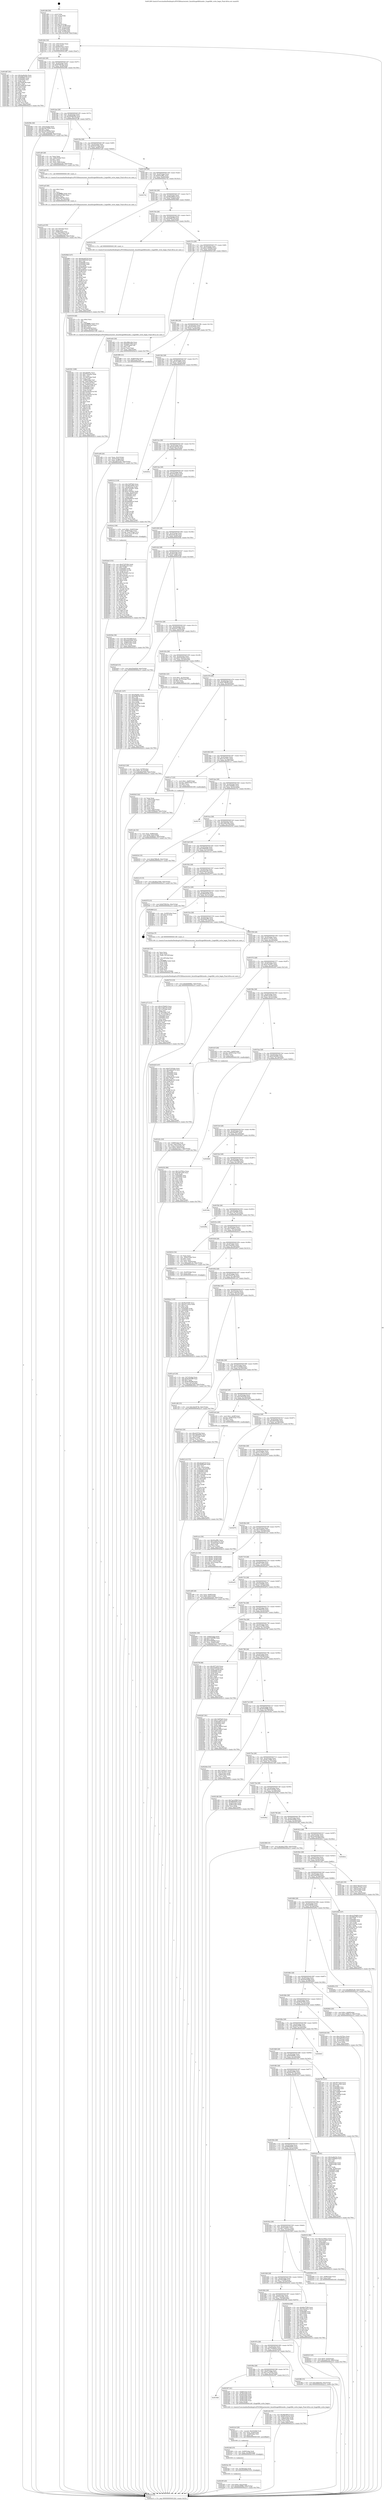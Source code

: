 digraph "0x401280" {
  label = "0x401280 (/mnt/c/Users/mathe/Desktop/tcc/POCII/binaries/extr_linuxfshugetlbfsinode.c_hugetlbfs_write_begin_Final-ollvm.out::main(0))"
  labelloc = "t"
  node[shape=record]

  Entry [label="",width=0.3,height=0.3,shape=circle,fillcolor=black,style=filled]
  "0x4012b2" [label="{
     0x4012b2 [32]\l
     | [instrs]\l
     &nbsp;&nbsp;0x4012b2 \<+6\>: mov -0xbc(%rbp),%eax\l
     &nbsp;&nbsp;0x4012b8 \<+2\>: mov %eax,%ecx\l
     &nbsp;&nbsp;0x4012ba \<+6\>: sub $0x82d74ec7,%ecx\l
     &nbsp;&nbsp;0x4012c0 \<+6\>: mov %eax,-0xc0(%rbp)\l
     &nbsp;&nbsp;0x4012c6 \<+6\>: mov %ecx,-0xc4(%rbp)\l
     &nbsp;&nbsp;0x4012cc \<+6\>: je 0000000000401d67 \<main+0xae7\>\l
  }"]
  "0x401d67" [label="{
     0x401d67 [91]\l
     | [instrs]\l
     &nbsp;&nbsp;0x401d67 \<+5\>: mov $0x4aa9e24e,%eax\l
     &nbsp;&nbsp;0x401d6c \<+5\>: mov $0x6db2d784,%ecx\l
     &nbsp;&nbsp;0x401d71 \<+7\>: mov 0x405060,%edx\l
     &nbsp;&nbsp;0x401d78 \<+7\>: mov 0x405064,%esi\l
     &nbsp;&nbsp;0x401d7f \<+2\>: mov %edx,%edi\l
     &nbsp;&nbsp;0x401d81 \<+6\>: sub $0x7fa8bc94,%edi\l
     &nbsp;&nbsp;0x401d87 \<+3\>: sub $0x1,%edi\l
     &nbsp;&nbsp;0x401d8a \<+6\>: add $0x7fa8bc94,%edi\l
     &nbsp;&nbsp;0x401d90 \<+3\>: imul %edi,%edx\l
     &nbsp;&nbsp;0x401d93 \<+3\>: and $0x1,%edx\l
     &nbsp;&nbsp;0x401d96 \<+3\>: cmp $0x0,%edx\l
     &nbsp;&nbsp;0x401d99 \<+4\>: sete %r8b\l
     &nbsp;&nbsp;0x401d9d \<+3\>: cmp $0xa,%esi\l
     &nbsp;&nbsp;0x401da0 \<+4\>: setl %r9b\l
     &nbsp;&nbsp;0x401da4 \<+3\>: mov %r8b,%r10b\l
     &nbsp;&nbsp;0x401da7 \<+3\>: and %r9b,%r10b\l
     &nbsp;&nbsp;0x401daa \<+3\>: xor %r9b,%r8b\l
     &nbsp;&nbsp;0x401dad \<+3\>: or %r8b,%r10b\l
     &nbsp;&nbsp;0x401db0 \<+4\>: test $0x1,%r10b\l
     &nbsp;&nbsp;0x401db4 \<+3\>: cmovne %ecx,%eax\l
     &nbsp;&nbsp;0x401db7 \<+6\>: mov %eax,-0xbc(%rbp)\l
     &nbsp;&nbsp;0x401dbd \<+5\>: jmp 0000000000402a14 \<main+0x1794\>\l
  }"]
  "0x4012d2" [label="{
     0x4012d2 [28]\l
     | [instrs]\l
     &nbsp;&nbsp;0x4012d2 \<+5\>: jmp 00000000004012d7 \<main+0x57\>\l
     &nbsp;&nbsp;0x4012d7 \<+6\>: mov -0xc0(%rbp),%eax\l
     &nbsp;&nbsp;0x4012dd \<+5\>: sub $0x879f418a,%eax\l
     &nbsp;&nbsp;0x4012e2 \<+6\>: mov %eax,-0xc8(%rbp)\l
     &nbsp;&nbsp;0x4012e8 \<+6\>: je 000000000040258e \<main+0x130e\>\l
  }"]
  Exit [label="",width=0.3,height=0.3,shape=circle,fillcolor=black,style=filled,peripheries=2]
  "0x40258e" [label="{
     0x40258e [40]\l
     | [instrs]\l
     &nbsp;&nbsp;0x40258e \<+6\>: mov -0xac(%rbp),%eax\l
     &nbsp;&nbsp;0x402594 \<+5\>: sub $0xc6d76b4b,%eax\l
     &nbsp;&nbsp;0x402599 \<+3\>: add $0x1,%eax\l
     &nbsp;&nbsp;0x40259c \<+5\>: add $0xc6d76b4b,%eax\l
     &nbsp;&nbsp;0x4025a1 \<+6\>: mov %eax,-0xac(%rbp)\l
     &nbsp;&nbsp;0x4025a7 \<+10\>: movl $0x463d58fb,-0xbc(%rbp)\l
     &nbsp;&nbsp;0x4025b1 \<+5\>: jmp 0000000000402a14 \<main+0x1794\>\l
  }"]
  "0x4012ee" [label="{
     0x4012ee [28]\l
     | [instrs]\l
     &nbsp;&nbsp;0x4012ee \<+5\>: jmp 00000000004012f3 \<main+0x73\>\l
     &nbsp;&nbsp;0x4012f3 \<+6\>: mov -0xc0(%rbp),%eax\l
     &nbsp;&nbsp;0x4012f9 \<+5\>: sub $0x889bbf4d,%eax\l
     &nbsp;&nbsp;0x4012fe \<+6\>: mov %eax,-0xcc(%rbp)\l
     &nbsp;&nbsp;0x401304 \<+6\>: je 0000000000401af0 \<main+0x870\>\l
  }"]
  "0x4026a2" [label="{
     0x4026a2 [145]\l
     | [instrs]\l
     &nbsp;&nbsp;0x4026a2 \<+5\>: mov $0x6bcf7590,%ecx\l
     &nbsp;&nbsp;0x4026a7 \<+5\>: mov $0xe2137b3a,%edx\l
     &nbsp;&nbsp;0x4026ac \<+3\>: mov $0x1,%sil\l
     &nbsp;&nbsp;0x4026af \<+3\>: xor %r8d,%r8d\l
     &nbsp;&nbsp;0x4026b2 \<+8\>: mov 0x405060,%r9d\l
     &nbsp;&nbsp;0x4026ba \<+8\>: mov 0x405064,%r10d\l
     &nbsp;&nbsp;0x4026c2 \<+4\>: sub $0x1,%r8d\l
     &nbsp;&nbsp;0x4026c6 \<+3\>: mov %r9d,%r11d\l
     &nbsp;&nbsp;0x4026c9 \<+3\>: add %r8d,%r11d\l
     &nbsp;&nbsp;0x4026cc \<+4\>: imul %r11d,%r9d\l
     &nbsp;&nbsp;0x4026d0 \<+4\>: and $0x1,%r9d\l
     &nbsp;&nbsp;0x4026d4 \<+4\>: cmp $0x0,%r9d\l
     &nbsp;&nbsp;0x4026d8 \<+3\>: sete %bl\l
     &nbsp;&nbsp;0x4026db \<+4\>: cmp $0xa,%r10d\l
     &nbsp;&nbsp;0x4026df \<+4\>: setl %r14b\l
     &nbsp;&nbsp;0x4026e3 \<+3\>: mov %bl,%r15b\l
     &nbsp;&nbsp;0x4026e6 \<+4\>: xor $0xff,%r15b\l
     &nbsp;&nbsp;0x4026ea \<+3\>: mov %r14b,%r12b\l
     &nbsp;&nbsp;0x4026ed \<+4\>: xor $0xff,%r12b\l
     &nbsp;&nbsp;0x4026f1 \<+4\>: xor $0x0,%sil\l
     &nbsp;&nbsp;0x4026f5 \<+3\>: mov %r15b,%r13b\l
     &nbsp;&nbsp;0x4026f8 \<+4\>: and $0x0,%r13b\l
     &nbsp;&nbsp;0x4026fc \<+3\>: and %sil,%bl\l
     &nbsp;&nbsp;0x4026ff \<+3\>: mov %r12b,%al\l
     &nbsp;&nbsp;0x402702 \<+2\>: and $0x0,%al\l
     &nbsp;&nbsp;0x402704 \<+3\>: and %sil,%r14b\l
     &nbsp;&nbsp;0x402707 \<+3\>: or %bl,%r13b\l
     &nbsp;&nbsp;0x40270a \<+3\>: or %r14b,%al\l
     &nbsp;&nbsp;0x40270d \<+3\>: xor %al,%r13b\l
     &nbsp;&nbsp;0x402710 \<+3\>: or %r12b,%r15b\l
     &nbsp;&nbsp;0x402713 \<+4\>: xor $0xff,%r15b\l
     &nbsp;&nbsp;0x402717 \<+4\>: or $0x0,%sil\l
     &nbsp;&nbsp;0x40271b \<+3\>: and %sil,%r15b\l
     &nbsp;&nbsp;0x40271e \<+3\>: or %r15b,%r13b\l
     &nbsp;&nbsp;0x402721 \<+4\>: test $0x1,%r13b\l
     &nbsp;&nbsp;0x402725 \<+3\>: cmovne %edx,%ecx\l
     &nbsp;&nbsp;0x402728 \<+6\>: mov %ecx,-0xbc(%rbp)\l
     &nbsp;&nbsp;0x40272e \<+5\>: jmp 0000000000402a14 \<main+0x1794\>\l
  }"]
  "0x401af0" [label="{
     0x401af0 [28]\l
     | [instrs]\l
     &nbsp;&nbsp;0x401af0 \<+2\>: xor %eax,%eax\l
     &nbsp;&nbsp;0x401af2 \<+3\>: mov -0x6c(%rbp),%ecx\l
     &nbsp;&nbsp;0x401af5 \<+3\>: sub $0x1,%eax\l
     &nbsp;&nbsp;0x401af8 \<+2\>: sub %eax,%ecx\l
     &nbsp;&nbsp;0x401afa \<+3\>: mov %ecx,-0x6c(%rbp)\l
     &nbsp;&nbsp;0x401afd \<+10\>: movl $0x5642e2a8,-0xbc(%rbp)\l
     &nbsp;&nbsp;0x401b07 \<+5\>: jmp 0000000000402a14 \<main+0x1794\>\l
  }"]
  "0x40130a" [label="{
     0x40130a [28]\l
     | [instrs]\l
     &nbsp;&nbsp;0x40130a \<+5\>: jmp 000000000040130f \<main+0x8f\>\l
     &nbsp;&nbsp;0x40130f \<+6\>: mov -0xc0(%rbp),%eax\l
     &nbsp;&nbsp;0x401315 \<+5\>: sub $0x8c67162e,%eax\l
     &nbsp;&nbsp;0x40131a \<+6\>: mov %eax,-0xd0(%rbp)\l
     &nbsp;&nbsp;0x401320 \<+6\>: je 0000000000401aa0 \<main+0x820\>\l
  }"]
  "0x4025c5" [label="{
     0x4025c5 [25]\l
     | [instrs]\l
     &nbsp;&nbsp;0x4025c5 \<+10\>: movl $0x0,-0xb4(%rbp)\l
     &nbsp;&nbsp;0x4025cf \<+10\>: movl $0xaee61cf2,-0xbc(%rbp)\l
     &nbsp;&nbsp;0x4025d9 \<+5\>: jmp 0000000000402a14 \<main+0x1794\>\l
  }"]
  "0x401aa0" [label="{
     0x401aa0 [5]\l
     | [instrs]\l
     &nbsp;&nbsp;0x401aa0 \<+5\>: call 0000000000401160 \<next_i\>\l
     | [calls]\l
     &nbsp;&nbsp;0x401160 \{1\} (/mnt/c/Users/mathe/Desktop/tcc/POCII/binaries/extr_linuxfshugetlbfsinode.c_hugetlbfs_write_begin_Final-ollvm.out::next_i)\l
  }"]
  "0x401326" [label="{
     0x401326 [28]\l
     | [instrs]\l
     &nbsp;&nbsp;0x401326 \<+5\>: jmp 000000000040132b \<main+0xab\>\l
     &nbsp;&nbsp;0x40132b \<+6\>: mov -0xc0(%rbp),%eax\l
     &nbsp;&nbsp;0x401331 \<+5\>: sub $0x93acff61,%eax\l
     &nbsp;&nbsp;0x401336 \<+6\>: mov %eax,-0xd4(%rbp)\l
     &nbsp;&nbsp;0x40133c \<+6\>: je 0000000000402742 \<main+0x14c2\>\l
  }"]
  "0x4024e6" [label="{
     0x4024e6 [153]\l
     | [instrs]\l
     &nbsp;&nbsp;0x4024e6 \<+5\>: mov $0x47255362,%edx\l
     &nbsp;&nbsp;0x4024eb \<+5\>: mov $0xd4dbca03,%esi\l
     &nbsp;&nbsp;0x4024f0 \<+3\>: mov $0x1,%r8b\l
     &nbsp;&nbsp;0x4024f3 \<+8\>: mov 0x405060,%r9d\l
     &nbsp;&nbsp;0x4024fb \<+8\>: mov 0x405064,%r10d\l
     &nbsp;&nbsp;0x402503 \<+3\>: mov %r9d,%r11d\l
     &nbsp;&nbsp;0x402506 \<+7\>: add $0x7b25381e,%r11d\l
     &nbsp;&nbsp;0x40250d \<+4\>: sub $0x1,%r11d\l
     &nbsp;&nbsp;0x402511 \<+7\>: sub $0x7b25381e,%r11d\l
     &nbsp;&nbsp;0x402518 \<+4\>: imul %r11d,%r9d\l
     &nbsp;&nbsp;0x40251c \<+4\>: and $0x1,%r9d\l
     &nbsp;&nbsp;0x402520 \<+4\>: cmp $0x0,%r9d\l
     &nbsp;&nbsp;0x402524 \<+3\>: sete %bl\l
     &nbsp;&nbsp;0x402527 \<+4\>: cmp $0xa,%r10d\l
     &nbsp;&nbsp;0x40252b \<+4\>: setl %r14b\l
     &nbsp;&nbsp;0x40252f \<+3\>: mov %bl,%r15b\l
     &nbsp;&nbsp;0x402532 \<+4\>: xor $0xff,%r15b\l
     &nbsp;&nbsp;0x402536 \<+3\>: mov %r14b,%r12b\l
     &nbsp;&nbsp;0x402539 \<+4\>: xor $0xff,%r12b\l
     &nbsp;&nbsp;0x40253d \<+4\>: xor $0x1,%r8b\l
     &nbsp;&nbsp;0x402541 \<+3\>: mov %r15b,%r13b\l
     &nbsp;&nbsp;0x402544 \<+4\>: and $0xff,%r13b\l
     &nbsp;&nbsp;0x402548 \<+3\>: and %r8b,%bl\l
     &nbsp;&nbsp;0x40254b \<+3\>: mov %r12b,%al\l
     &nbsp;&nbsp;0x40254e \<+2\>: and $0xff,%al\l
     &nbsp;&nbsp;0x402550 \<+3\>: and %r8b,%r14b\l
     &nbsp;&nbsp;0x402553 \<+3\>: or %bl,%r13b\l
     &nbsp;&nbsp;0x402556 \<+3\>: or %r14b,%al\l
     &nbsp;&nbsp;0x402559 \<+3\>: xor %al,%r13b\l
     &nbsp;&nbsp;0x40255c \<+3\>: or %r12b,%r15b\l
     &nbsp;&nbsp;0x40255f \<+4\>: xor $0xff,%r15b\l
     &nbsp;&nbsp;0x402563 \<+4\>: or $0x1,%r8b\l
     &nbsp;&nbsp;0x402567 \<+3\>: and %r8b,%r15b\l
     &nbsp;&nbsp;0x40256a \<+3\>: or %r15b,%r13b\l
     &nbsp;&nbsp;0x40256d \<+4\>: test $0x1,%r13b\l
     &nbsp;&nbsp;0x402571 \<+3\>: cmovne %esi,%edx\l
     &nbsp;&nbsp;0x402574 \<+6\>: mov %edx,-0xbc(%rbp)\l
     &nbsp;&nbsp;0x40257a \<+5\>: jmp 0000000000402a14 \<main+0x1794\>\l
  }"]
  "0x402742" [label="{
     0x402742\l
  }", style=dashed]
  "0x401342" [label="{
     0x401342 [28]\l
     | [instrs]\l
     &nbsp;&nbsp;0x401342 \<+5\>: jmp 0000000000401347 \<main+0xc7\>\l
     &nbsp;&nbsp;0x401347 \<+6\>: mov -0xc0(%rbp),%eax\l
     &nbsp;&nbsp;0x40134d \<+5\>: sub $0x98e08619,%eax\l
     &nbsp;&nbsp;0x401352 \<+6\>: mov %eax,-0xd8(%rbp)\l
     &nbsp;&nbsp;0x401358 \<+6\>: je 000000000040206d \<main+0xded\>\l
  }"]
  "0x4023f5" [label="{
     0x4023f5 [25]\l
     | [instrs]\l
     &nbsp;&nbsp;0x4023f5 \<+10\>: movl $0x0,-0xac(%rbp)\l
     &nbsp;&nbsp;0x4023ff \<+10\>: movl $0x463d58fb,-0xbc(%rbp)\l
     &nbsp;&nbsp;0x402409 \<+5\>: jmp 0000000000402a14 \<main+0x1794\>\l
  }"]
  "0x40206d" [label="{
     0x40206d [147]\l
     | [instrs]\l
     &nbsp;&nbsp;0x40206d \<+5\>: mov $0xab2ab518,%eax\l
     &nbsp;&nbsp;0x402072 \<+5\>: mov $0x2363034f,%ecx\l
     &nbsp;&nbsp;0x402077 \<+2\>: mov $0x1,%dl\l
     &nbsp;&nbsp;0x402079 \<+7\>: mov 0x405060,%esi\l
     &nbsp;&nbsp;0x402080 \<+7\>: mov 0x405064,%edi\l
     &nbsp;&nbsp;0x402087 \<+3\>: mov %esi,%r8d\l
     &nbsp;&nbsp;0x40208a \<+7\>: add $0x465f2eb7,%r8d\l
     &nbsp;&nbsp;0x402091 \<+4\>: sub $0x1,%r8d\l
     &nbsp;&nbsp;0x402095 \<+7\>: sub $0x465f2eb7,%r8d\l
     &nbsp;&nbsp;0x40209c \<+4\>: imul %r8d,%esi\l
     &nbsp;&nbsp;0x4020a0 \<+3\>: and $0x1,%esi\l
     &nbsp;&nbsp;0x4020a3 \<+3\>: cmp $0x0,%esi\l
     &nbsp;&nbsp;0x4020a6 \<+4\>: sete %r9b\l
     &nbsp;&nbsp;0x4020aa \<+3\>: cmp $0xa,%edi\l
     &nbsp;&nbsp;0x4020ad \<+4\>: setl %r10b\l
     &nbsp;&nbsp;0x4020b1 \<+3\>: mov %r9b,%r11b\l
     &nbsp;&nbsp;0x4020b4 \<+4\>: xor $0xff,%r11b\l
     &nbsp;&nbsp;0x4020b8 \<+3\>: mov %r10b,%bl\l
     &nbsp;&nbsp;0x4020bb \<+3\>: xor $0xff,%bl\l
     &nbsp;&nbsp;0x4020be \<+3\>: xor $0x1,%dl\l
     &nbsp;&nbsp;0x4020c1 \<+3\>: mov %r11b,%r14b\l
     &nbsp;&nbsp;0x4020c4 \<+4\>: and $0xff,%r14b\l
     &nbsp;&nbsp;0x4020c8 \<+3\>: and %dl,%r9b\l
     &nbsp;&nbsp;0x4020cb \<+3\>: mov %bl,%r15b\l
     &nbsp;&nbsp;0x4020ce \<+4\>: and $0xff,%r15b\l
     &nbsp;&nbsp;0x4020d2 \<+3\>: and %dl,%r10b\l
     &nbsp;&nbsp;0x4020d5 \<+3\>: or %r9b,%r14b\l
     &nbsp;&nbsp;0x4020d8 \<+3\>: or %r10b,%r15b\l
     &nbsp;&nbsp;0x4020db \<+3\>: xor %r15b,%r14b\l
     &nbsp;&nbsp;0x4020de \<+3\>: or %bl,%r11b\l
     &nbsp;&nbsp;0x4020e1 \<+4\>: xor $0xff,%r11b\l
     &nbsp;&nbsp;0x4020e5 \<+3\>: or $0x1,%dl\l
     &nbsp;&nbsp;0x4020e8 \<+3\>: and %dl,%r11b\l
     &nbsp;&nbsp;0x4020eb \<+3\>: or %r11b,%r14b\l
     &nbsp;&nbsp;0x4020ee \<+4\>: test $0x1,%r14b\l
     &nbsp;&nbsp;0x4020f2 \<+3\>: cmovne %ecx,%eax\l
     &nbsp;&nbsp;0x4020f5 \<+6\>: mov %eax,-0xbc(%rbp)\l
     &nbsp;&nbsp;0x4020fb \<+5\>: jmp 0000000000402a14 \<main+0x1794\>\l
  }"]
  "0x40135e" [label="{
     0x40135e [28]\l
     | [instrs]\l
     &nbsp;&nbsp;0x40135e \<+5\>: jmp 0000000000401363 \<main+0xe3\>\l
     &nbsp;&nbsp;0x401363 \<+6\>: mov -0xc0(%rbp),%eax\l
     &nbsp;&nbsp;0x401369 \<+5\>: sub $0x9af6b7bf,%eax\l
     &nbsp;&nbsp;0x40136e \<+6\>: mov %eax,-0xdc(%rbp)\l
     &nbsp;&nbsp;0x401374 \<+6\>: je 0000000000401f14 \<main+0xc94\>\l
  }"]
  "0x4023ec" [label="{
     0x4023ec [9]\l
     | [instrs]\l
     &nbsp;&nbsp;0x4023ec \<+4\>: mov -0x78(%rbp),%rdi\l
     &nbsp;&nbsp;0x4023f0 \<+5\>: call 0000000000401030 \<free@plt\>\l
     | [calls]\l
     &nbsp;&nbsp;0x401030 \{1\} (unknown)\l
  }"]
  "0x401f14" [label="{
     0x401f14 [5]\l
     | [instrs]\l
     &nbsp;&nbsp;0x401f14 \<+5\>: call 0000000000401160 \<next_i\>\l
     | [calls]\l
     &nbsp;&nbsp;0x401160 \{1\} (/mnt/c/Users/mathe/Desktop/tcc/POCII/binaries/extr_linuxfshugetlbfsinode.c_hugetlbfs_write_begin_Final-ollvm.out::next_i)\l
  }"]
  "0x40137a" [label="{
     0x40137a [28]\l
     | [instrs]\l
     &nbsp;&nbsp;0x40137a \<+5\>: jmp 000000000040137f \<main+0xff\>\l
     &nbsp;&nbsp;0x40137f \<+6\>: mov -0xc0(%rbp),%eax\l
     &nbsp;&nbsp;0x401385 \<+5\>: sub $0xa145b6e9,%eax\l
     &nbsp;&nbsp;0x40138a \<+6\>: mov %eax,-0xe0(%rbp)\l
     &nbsp;&nbsp;0x401390 \<+6\>: je 0000000000401e63 \<main+0xbe3\>\l
  }"]
  "0x4023dd" [label="{
     0x4023dd [15]\l
     | [instrs]\l
     &nbsp;&nbsp;0x4023dd \<+4\>: mov -0x68(%rbp),%rdi\l
     &nbsp;&nbsp;0x4023e1 \<+6\>: mov %eax,-0x1d4(%rbp)\l
     &nbsp;&nbsp;0x4023e7 \<+5\>: call 0000000000401030 \<free@plt\>\l
     | [calls]\l
     &nbsp;&nbsp;0x401030 \{1\} (unknown)\l
  }"]
  "0x401e63" [label="{
     0x401e63 [30]\l
     | [instrs]\l
     &nbsp;&nbsp;0x401e63 \<+5\>: mov $0xc86b1e8a,%eax\l
     &nbsp;&nbsp;0x401e68 \<+5\>: mov $0xb4f374db,%ecx\l
     &nbsp;&nbsp;0x401e6d \<+3\>: mov -0x29(%rbp),%dl\l
     &nbsp;&nbsp;0x401e70 \<+3\>: test $0x1,%dl\l
     &nbsp;&nbsp;0x401e73 \<+3\>: cmovne %ecx,%eax\l
     &nbsp;&nbsp;0x401e76 \<+6\>: mov %eax,-0xbc(%rbp)\l
     &nbsp;&nbsp;0x401e7c \<+5\>: jmp 0000000000402a14 \<main+0x1794\>\l
  }"]
  "0x401396" [label="{
     0x401396 [28]\l
     | [instrs]\l
     &nbsp;&nbsp;0x401396 \<+5\>: jmp 000000000040139b \<main+0x11b\>\l
     &nbsp;&nbsp;0x40139b \<+6\>: mov -0xc0(%rbp),%eax\l
     &nbsp;&nbsp;0x4013a1 \<+5\>: sub $0xa51f7cfa,%eax\l
     &nbsp;&nbsp;0x4013a6 \<+6\>: mov %eax,-0xe4(%rbp)\l
     &nbsp;&nbsp;0x4013ac \<+6\>: je 00000000004019f9 \<main+0x779\>\l
  }"]
  "0x4023c0" [label="{
     0x4023c0 [29]\l
     | [instrs]\l
     &nbsp;&nbsp;0x4023c0 \<+10\>: movabs $0x4030b6,%rdi\l
     &nbsp;&nbsp;0x4023ca \<+6\>: mov %eax,-0xa8(%rbp)\l
     &nbsp;&nbsp;0x4023d0 \<+6\>: mov -0xa8(%rbp),%esi\l
     &nbsp;&nbsp;0x4023d6 \<+2\>: mov $0x0,%al\l
     &nbsp;&nbsp;0x4023d8 \<+5\>: call 0000000000401040 \<printf@plt\>\l
     | [calls]\l
     &nbsp;&nbsp;0x401040 \{1\} (unknown)\l
  }"]
  "0x4019f9" [label="{
     0x4019f9 [13]\l
     | [instrs]\l
     &nbsp;&nbsp;0x4019f9 \<+4\>: mov -0x48(%rbp),%rax\l
     &nbsp;&nbsp;0x4019fd \<+4\>: mov 0x8(%rax),%rdi\l
     &nbsp;&nbsp;0x401a01 \<+5\>: call 0000000000401060 \<atoi@plt\>\l
     | [calls]\l
     &nbsp;&nbsp;0x401060 \{1\} (unknown)\l
  }"]
  "0x4013b2" [label="{
     0x4013b2 [28]\l
     | [instrs]\l
     &nbsp;&nbsp;0x4013b2 \<+5\>: jmp 00000000004013b7 \<main+0x137\>\l
     &nbsp;&nbsp;0x4013b7 \<+6\>: mov -0xc0(%rbp),%eax\l
     &nbsp;&nbsp;0x4013bd \<+5\>: sub $0xa712f914,%eax\l
     &nbsp;&nbsp;0x4013c2 \<+6\>: mov %eax,-0xe8(%rbp)\l
     &nbsp;&nbsp;0x4013c8 \<+6\>: je 0000000000402312 \<main+0x1092\>\l
  }"]
  "0x4019b6" [label="{
     0x4019b6\l
  }", style=dashed]
  "0x402312" [label="{
     0x402312 [118]\l
     | [instrs]\l
     &nbsp;&nbsp;0x402312 \<+5\>: mov $0x15df7bb5,%eax\l
     &nbsp;&nbsp;0x402317 \<+5\>: mov $0x48ce9460,%ecx\l
     &nbsp;&nbsp;0x40231c \<+6\>: mov -0xa4(%rbp),%edx\l
     &nbsp;&nbsp;0x402322 \<+6\>: sub $0xe72b4e81,%edx\l
     &nbsp;&nbsp;0x402328 \<+3\>: add $0x1,%edx\l
     &nbsp;&nbsp;0x40232b \<+6\>: add $0xe72b4e81,%edx\l
     &nbsp;&nbsp;0x402331 \<+6\>: mov %edx,-0xa4(%rbp)\l
     &nbsp;&nbsp;0x402337 \<+7\>: mov 0x405060,%edx\l
     &nbsp;&nbsp;0x40233e \<+7\>: mov 0x405064,%esi\l
     &nbsp;&nbsp;0x402345 \<+2\>: mov %edx,%edi\l
     &nbsp;&nbsp;0x402347 \<+6\>: sub $0x84b865c4,%edi\l
     &nbsp;&nbsp;0x40234d \<+3\>: sub $0x1,%edi\l
     &nbsp;&nbsp;0x402350 \<+6\>: add $0x84b865c4,%edi\l
     &nbsp;&nbsp;0x402356 \<+3\>: imul %edi,%edx\l
     &nbsp;&nbsp;0x402359 \<+3\>: and $0x1,%edx\l
     &nbsp;&nbsp;0x40235c \<+3\>: cmp $0x0,%edx\l
     &nbsp;&nbsp;0x40235f \<+4\>: sete %r8b\l
     &nbsp;&nbsp;0x402363 \<+3\>: cmp $0xa,%esi\l
     &nbsp;&nbsp;0x402366 \<+4\>: setl %r9b\l
     &nbsp;&nbsp;0x40236a \<+3\>: mov %r8b,%r10b\l
     &nbsp;&nbsp;0x40236d \<+3\>: and %r9b,%r10b\l
     &nbsp;&nbsp;0x402370 \<+3\>: xor %r9b,%r8b\l
     &nbsp;&nbsp;0x402373 \<+3\>: or %r8b,%r10b\l
     &nbsp;&nbsp;0x402376 \<+4\>: test $0x1,%r10b\l
     &nbsp;&nbsp;0x40237a \<+3\>: cmovne %ecx,%eax\l
     &nbsp;&nbsp;0x40237d \<+6\>: mov %eax,-0xbc(%rbp)\l
     &nbsp;&nbsp;0x402383 \<+5\>: jmp 0000000000402a14 \<main+0x1794\>\l
  }"]
  "0x4013ce" [label="{
     0x4013ce [28]\l
     | [instrs]\l
     &nbsp;&nbsp;0x4013ce \<+5\>: jmp 00000000004013d3 \<main+0x153\>\l
     &nbsp;&nbsp;0x4013d3 \<+6\>: mov -0xc0(%rbp),%eax\l
     &nbsp;&nbsp;0x4013d9 \<+5\>: sub $0xab2ab518,%eax\l
     &nbsp;&nbsp;0x4013de \<+6\>: mov %eax,-0xec(%rbp)\l
     &nbsp;&nbsp;0x4013e4 \<+6\>: je 000000000040293e \<main+0x16be\>\l
  }"]
  "0x402397" [label="{
     0x402397 [41]\l
     | [instrs]\l
     &nbsp;&nbsp;0x402397 \<+4\>: mov -0x68(%rbp),%rdi\l
     &nbsp;&nbsp;0x40239b \<+4\>: mov -0x78(%rbp),%rsi\l
     &nbsp;&nbsp;0x40239f \<+3\>: mov -0x50(%rbp),%edx\l
     &nbsp;&nbsp;0x4023a2 \<+3\>: mov -0x54(%rbp),%ecx\l
     &nbsp;&nbsp;0x4023a5 \<+4\>: mov -0x58(%rbp),%r8d\l
     &nbsp;&nbsp;0x4023a9 \<+7\>: mov -0x88(%rbp),%r9\l
     &nbsp;&nbsp;0x4023b0 \<+7\>: mov -0xa0(%rbp),%rax\l
     &nbsp;&nbsp;0x4023b7 \<+4\>: mov %rax,(%rsp)\l
     &nbsp;&nbsp;0x4023bb \<+5\>: call 0000000000401240 \<hugetlbfs_write_begin\>\l
     | [calls]\l
     &nbsp;&nbsp;0x401240 \{1\} (/mnt/c/Users/mathe/Desktop/tcc/POCII/binaries/extr_linuxfshugetlbfsinode.c_hugetlbfs_write_begin_Final-ollvm.out::hugetlbfs_write_begin)\l
  }"]
  "0x40293e" [label="{
     0x40293e\l
  }", style=dashed]
  "0x4013ea" [label="{
     0x4013ea [28]\l
     | [instrs]\l
     &nbsp;&nbsp;0x4013ea \<+5\>: jmp 00000000004013ef \<main+0x16f\>\l
     &nbsp;&nbsp;0x4013ef \<+6\>: mov -0xc0(%rbp),%eax\l
     &nbsp;&nbsp;0x4013f5 \<+5\>: sub $0xabde3b7b,%eax\l
     &nbsp;&nbsp;0x4013fa \<+6\>: mov %eax,-0xf0(%rbp)\l
     &nbsp;&nbsp;0x401400 \<+6\>: je 00000000004024c2 \<main+0x1242\>\l
  }"]
  "0x40211d" [label="{
     0x40211d [172]\l
     | [instrs]\l
     &nbsp;&nbsp;0x40211d \<+5\>: mov $0xab2ab518,%ecx\l
     &nbsp;&nbsp;0x402122 \<+5\>: mov $0xc8d90ab0,%edx\l
     &nbsp;&nbsp;0x402127 \<+3\>: mov $0x1,%sil\l
     &nbsp;&nbsp;0x40212a \<+7\>: mov %rax,-0xa0(%rbp)\l
     &nbsp;&nbsp;0x402131 \<+10\>: movl $0x0,-0xa4(%rbp)\l
     &nbsp;&nbsp;0x40213b \<+8\>: mov 0x405060,%r8d\l
     &nbsp;&nbsp;0x402143 \<+8\>: mov 0x405064,%r9d\l
     &nbsp;&nbsp;0x40214b \<+3\>: mov %r8d,%r10d\l
     &nbsp;&nbsp;0x40214e \<+7\>: add $0x712bdcd9,%r10d\l
     &nbsp;&nbsp;0x402155 \<+4\>: sub $0x1,%r10d\l
     &nbsp;&nbsp;0x402159 \<+7\>: sub $0x712bdcd9,%r10d\l
     &nbsp;&nbsp;0x402160 \<+4\>: imul %r10d,%r8d\l
     &nbsp;&nbsp;0x402164 \<+4\>: and $0x1,%r8d\l
     &nbsp;&nbsp;0x402168 \<+4\>: cmp $0x0,%r8d\l
     &nbsp;&nbsp;0x40216c \<+4\>: sete %r11b\l
     &nbsp;&nbsp;0x402170 \<+4\>: cmp $0xa,%r9d\l
     &nbsp;&nbsp;0x402174 \<+3\>: setl %bl\l
     &nbsp;&nbsp;0x402177 \<+3\>: mov %r11b,%r14b\l
     &nbsp;&nbsp;0x40217a \<+4\>: xor $0xff,%r14b\l
     &nbsp;&nbsp;0x40217e \<+3\>: mov %bl,%r15b\l
     &nbsp;&nbsp;0x402181 \<+4\>: xor $0xff,%r15b\l
     &nbsp;&nbsp;0x402185 \<+4\>: xor $0x0,%sil\l
     &nbsp;&nbsp;0x402189 \<+3\>: mov %r14b,%r12b\l
     &nbsp;&nbsp;0x40218c \<+4\>: and $0x0,%r12b\l
     &nbsp;&nbsp;0x402190 \<+3\>: and %sil,%r11b\l
     &nbsp;&nbsp;0x402193 \<+3\>: mov %r15b,%r13b\l
     &nbsp;&nbsp;0x402196 \<+4\>: and $0x0,%r13b\l
     &nbsp;&nbsp;0x40219a \<+3\>: and %sil,%bl\l
     &nbsp;&nbsp;0x40219d \<+3\>: or %r11b,%r12b\l
     &nbsp;&nbsp;0x4021a0 \<+3\>: or %bl,%r13b\l
     &nbsp;&nbsp;0x4021a3 \<+3\>: xor %r13b,%r12b\l
     &nbsp;&nbsp;0x4021a6 \<+3\>: or %r15b,%r14b\l
     &nbsp;&nbsp;0x4021a9 \<+4\>: xor $0xff,%r14b\l
     &nbsp;&nbsp;0x4021ad \<+4\>: or $0x0,%sil\l
     &nbsp;&nbsp;0x4021b1 \<+3\>: and %sil,%r14b\l
     &nbsp;&nbsp;0x4021b4 \<+3\>: or %r14b,%r12b\l
     &nbsp;&nbsp;0x4021b7 \<+4\>: test $0x1,%r12b\l
     &nbsp;&nbsp;0x4021bb \<+3\>: cmovne %edx,%ecx\l
     &nbsp;&nbsp;0x4021be \<+6\>: mov %ecx,-0xbc(%rbp)\l
     &nbsp;&nbsp;0x4021c4 \<+5\>: jmp 0000000000402a14 \<main+0x1794\>\l
  }"]
  "0x4024c2" [label="{
     0x4024c2 [36]\l
     | [instrs]\l
     &nbsp;&nbsp;0x4024c2 \<+10\>: movl $0x1,-0xb0(%rbp)\l
     &nbsp;&nbsp;0x4024cc \<+7\>: mov -0x88(%rbp),%rax\l
     &nbsp;&nbsp;0x4024d3 \<+7\>: movslq -0xac(%rbp),%rcx\l
     &nbsp;&nbsp;0x4024da \<+4\>: mov (%rax,%rcx,8),%rax\l
     &nbsp;&nbsp;0x4024de \<+3\>: mov %rax,%rdi\l
     &nbsp;&nbsp;0x4024e1 \<+5\>: call 0000000000401030 \<free@plt\>\l
     | [calls]\l
     &nbsp;&nbsp;0x401030 \{1\} (unknown)\l
  }"]
  "0x401406" [label="{
     0x401406 [28]\l
     | [instrs]\l
     &nbsp;&nbsp;0x401406 \<+5\>: jmp 000000000040140b \<main+0x18b\>\l
     &nbsp;&nbsp;0x40140b \<+6\>: mov -0xc0(%rbp),%eax\l
     &nbsp;&nbsp;0x401411 \<+5\>: sub $0xaee61cf2,%eax\l
     &nbsp;&nbsp;0x401416 \<+6\>: mov %eax,-0xf4(%rbp)\l
     &nbsp;&nbsp;0x40141c \<+6\>: je 00000000004025de \<main+0x135e\>\l
  }"]
  "0x401f41" [label="{
     0x401f41 [188]\l
     | [instrs]\l
     &nbsp;&nbsp;0x401f41 \<+5\>: mov $0x2fde85c,%ecx\l
     &nbsp;&nbsp;0x401f46 \<+5\>: mov $0x77eba20a,%edx\l
     &nbsp;&nbsp;0x401f4b \<+3\>: mov $0x1,%sil\l
     &nbsp;&nbsp;0x401f4e \<+6\>: mov -0x1d0(%rbp),%edi\l
     &nbsp;&nbsp;0x401f54 \<+3\>: imul %eax,%edi\l
     &nbsp;&nbsp;0x401f57 \<+7\>: mov -0x88(%rbp),%r8\l
     &nbsp;&nbsp;0x401f5e \<+7\>: movslq -0x8c(%rbp),%r9\l
     &nbsp;&nbsp;0x401f65 \<+4\>: mov (%r8,%r9,8),%r8\l
     &nbsp;&nbsp;0x401f69 \<+7\>: movslq -0x94(%rbp),%r9\l
     &nbsp;&nbsp;0x401f70 \<+4\>: mov %edi,(%r8,%r9,4)\l
     &nbsp;&nbsp;0x401f74 \<+7\>: mov 0x405060,%eax\l
     &nbsp;&nbsp;0x401f7b \<+7\>: mov 0x405064,%edi\l
     &nbsp;&nbsp;0x401f82 \<+3\>: mov %eax,%r10d\l
     &nbsp;&nbsp;0x401f85 \<+7\>: sub $0x22a4b55d,%r10d\l
     &nbsp;&nbsp;0x401f8c \<+4\>: sub $0x1,%r10d\l
     &nbsp;&nbsp;0x401f90 \<+7\>: add $0x22a4b55d,%r10d\l
     &nbsp;&nbsp;0x401f97 \<+4\>: imul %r10d,%eax\l
     &nbsp;&nbsp;0x401f9b \<+3\>: and $0x1,%eax\l
     &nbsp;&nbsp;0x401f9e \<+3\>: cmp $0x0,%eax\l
     &nbsp;&nbsp;0x401fa1 \<+4\>: sete %r11b\l
     &nbsp;&nbsp;0x401fa5 \<+3\>: cmp $0xa,%edi\l
     &nbsp;&nbsp;0x401fa8 \<+3\>: setl %bl\l
     &nbsp;&nbsp;0x401fab \<+3\>: mov %r11b,%r14b\l
     &nbsp;&nbsp;0x401fae \<+4\>: xor $0xff,%r14b\l
     &nbsp;&nbsp;0x401fb2 \<+3\>: mov %bl,%r15b\l
     &nbsp;&nbsp;0x401fb5 \<+4\>: xor $0xff,%r15b\l
     &nbsp;&nbsp;0x401fb9 \<+4\>: xor $0x0,%sil\l
     &nbsp;&nbsp;0x401fbd \<+3\>: mov %r14b,%r12b\l
     &nbsp;&nbsp;0x401fc0 \<+4\>: and $0x0,%r12b\l
     &nbsp;&nbsp;0x401fc4 \<+3\>: and %sil,%r11b\l
     &nbsp;&nbsp;0x401fc7 \<+3\>: mov %r15b,%r13b\l
     &nbsp;&nbsp;0x401fca \<+4\>: and $0x0,%r13b\l
     &nbsp;&nbsp;0x401fce \<+3\>: and %sil,%bl\l
     &nbsp;&nbsp;0x401fd1 \<+3\>: or %r11b,%r12b\l
     &nbsp;&nbsp;0x401fd4 \<+3\>: or %bl,%r13b\l
     &nbsp;&nbsp;0x401fd7 \<+3\>: xor %r13b,%r12b\l
     &nbsp;&nbsp;0x401fda \<+3\>: or %r15b,%r14b\l
     &nbsp;&nbsp;0x401fdd \<+4\>: xor $0xff,%r14b\l
     &nbsp;&nbsp;0x401fe1 \<+4\>: or $0x0,%sil\l
     &nbsp;&nbsp;0x401fe5 \<+3\>: and %sil,%r14b\l
     &nbsp;&nbsp;0x401fe8 \<+3\>: or %r14b,%r12b\l
     &nbsp;&nbsp;0x401feb \<+4\>: test $0x1,%r12b\l
     &nbsp;&nbsp;0x401fef \<+3\>: cmovne %edx,%ecx\l
     &nbsp;&nbsp;0x401ff2 \<+6\>: mov %ecx,-0xbc(%rbp)\l
     &nbsp;&nbsp;0x401ff8 \<+5\>: jmp 0000000000402a14 \<main+0x1794\>\l
  }"]
  "0x4025de" [label="{
     0x4025de [36]\l
     | [instrs]\l
     &nbsp;&nbsp;0x4025de \<+5\>: mov $0x75524f0f,%eax\l
     &nbsp;&nbsp;0x4025e3 \<+5\>: mov $0x626a5dd8,%ecx\l
     &nbsp;&nbsp;0x4025e8 \<+6\>: mov -0xb4(%rbp),%edx\l
     &nbsp;&nbsp;0x4025ee \<+6\>: cmp -0x98(%rbp),%edx\l
     &nbsp;&nbsp;0x4025f4 \<+3\>: cmovl %ecx,%eax\l
     &nbsp;&nbsp;0x4025f7 \<+6\>: mov %eax,-0xbc(%rbp)\l
     &nbsp;&nbsp;0x4025fd \<+5\>: jmp 0000000000402a14 \<main+0x1794\>\l
  }"]
  "0x401422" [label="{
     0x401422 [28]\l
     | [instrs]\l
     &nbsp;&nbsp;0x401422 \<+5\>: jmp 0000000000401427 \<main+0x1a7\>\l
     &nbsp;&nbsp;0x401427 \<+6\>: mov -0xc0(%rbp),%eax\l
     &nbsp;&nbsp;0x40142d \<+5\>: sub $0xafd7ea65,%eax\l
     &nbsp;&nbsp;0x401432 \<+6\>: mov %eax,-0xf8(%rbp)\l
     &nbsp;&nbsp;0x401438 \<+6\>: je 00000000004022a8 \<main+0x1028\>\l
  }"]
  "0x401f19" [label="{
     0x401f19 [40]\l
     | [instrs]\l
     &nbsp;&nbsp;0x401f19 \<+5\>: mov $0x2,%ecx\l
     &nbsp;&nbsp;0x401f1e \<+1\>: cltd\l
     &nbsp;&nbsp;0x401f1f \<+2\>: idiv %ecx\l
     &nbsp;&nbsp;0x401f21 \<+6\>: imul $0xfffffffe,%edx,%ecx\l
     &nbsp;&nbsp;0x401f27 \<+6\>: add $0x2d0efced,%ecx\l
     &nbsp;&nbsp;0x401f2d \<+3\>: add $0x1,%ecx\l
     &nbsp;&nbsp;0x401f30 \<+6\>: sub $0x2d0efced,%ecx\l
     &nbsp;&nbsp;0x401f36 \<+6\>: mov %ecx,-0x1d0(%rbp)\l
     &nbsp;&nbsp;0x401f3c \<+5\>: call 0000000000401160 \<next_i\>\l
     | [calls]\l
     &nbsp;&nbsp;0x401160 \{1\} (/mnt/c/Users/mathe/Desktop/tcc/POCII/binaries/extr_linuxfshugetlbfsinode.c_hugetlbfs_write_begin_Final-ollvm.out::next_i)\l
  }"]
  "0x4022a8" [label="{
     0x4022a8 [15]\l
     | [instrs]\l
     &nbsp;&nbsp;0x4022a8 \<+10\>: movl $0x454e82bf,-0xbc(%rbp)\l
     &nbsp;&nbsp;0x4022b2 \<+5\>: jmp 0000000000402a14 \<main+0x1794\>\l
  }"]
  "0x40143e" [label="{
     0x40143e [28]\l
     | [instrs]\l
     &nbsp;&nbsp;0x40143e \<+5\>: jmp 0000000000401443 \<main+0x1c3\>\l
     &nbsp;&nbsp;0x401443 \<+6\>: mov -0xc0(%rbp),%eax\l
     &nbsp;&nbsp;0x401449 \<+5\>: sub $0xb4f374db,%eax\l
     &nbsp;&nbsp;0x40144e \<+6\>: mov %eax,-0xfc(%rbp)\l
     &nbsp;&nbsp;0x401454 \<+6\>: je 0000000000401e81 \<main+0xc01\>\l
  }"]
  "0x401d3c" [label="{
     0x401d3c [43]\l
     | [instrs]\l
     &nbsp;&nbsp;0x401d3c \<+7\>: mov -0x88(%rbp),%rdi\l
     &nbsp;&nbsp;0x401d43 \<+7\>: movslq -0x8c(%rbp),%rcx\l
     &nbsp;&nbsp;0x401d4a \<+4\>: mov %rax,(%rdi,%rcx,8)\l
     &nbsp;&nbsp;0x401d4e \<+10\>: movl $0x0,-0x94(%rbp)\l
     &nbsp;&nbsp;0x401d58 \<+10\>: movl $0x82d74ec7,-0xbc(%rbp)\l
     &nbsp;&nbsp;0x401d62 \<+5\>: jmp 0000000000402a14 \<main+0x1794\>\l
  }"]
  "0x401e81" [label="{
     0x401e81 [147]\l
     | [instrs]\l
     &nbsp;&nbsp;0x401e81 \<+5\>: mov $0x2fde85c,%eax\l
     &nbsp;&nbsp;0x401e86 \<+5\>: mov $0x9af6b7bf,%ecx\l
     &nbsp;&nbsp;0x401e8b \<+2\>: mov $0x1,%dl\l
     &nbsp;&nbsp;0x401e8d \<+7\>: mov 0x405060,%esi\l
     &nbsp;&nbsp;0x401e94 \<+7\>: mov 0x405064,%edi\l
     &nbsp;&nbsp;0x401e9b \<+3\>: mov %esi,%r8d\l
     &nbsp;&nbsp;0x401e9e \<+7\>: add $0x1291d763,%r8d\l
     &nbsp;&nbsp;0x401ea5 \<+4\>: sub $0x1,%r8d\l
     &nbsp;&nbsp;0x401ea9 \<+7\>: sub $0x1291d763,%r8d\l
     &nbsp;&nbsp;0x401eb0 \<+4\>: imul %r8d,%esi\l
     &nbsp;&nbsp;0x401eb4 \<+3\>: and $0x1,%esi\l
     &nbsp;&nbsp;0x401eb7 \<+3\>: cmp $0x0,%esi\l
     &nbsp;&nbsp;0x401eba \<+4\>: sete %r9b\l
     &nbsp;&nbsp;0x401ebe \<+3\>: cmp $0xa,%edi\l
     &nbsp;&nbsp;0x401ec1 \<+4\>: setl %r10b\l
     &nbsp;&nbsp;0x401ec5 \<+3\>: mov %r9b,%r11b\l
     &nbsp;&nbsp;0x401ec8 \<+4\>: xor $0xff,%r11b\l
     &nbsp;&nbsp;0x401ecc \<+3\>: mov %r10b,%bl\l
     &nbsp;&nbsp;0x401ecf \<+3\>: xor $0xff,%bl\l
     &nbsp;&nbsp;0x401ed2 \<+3\>: xor $0x0,%dl\l
     &nbsp;&nbsp;0x401ed5 \<+3\>: mov %r11b,%r14b\l
     &nbsp;&nbsp;0x401ed8 \<+4\>: and $0x0,%r14b\l
     &nbsp;&nbsp;0x401edc \<+3\>: and %dl,%r9b\l
     &nbsp;&nbsp;0x401edf \<+3\>: mov %bl,%r15b\l
     &nbsp;&nbsp;0x401ee2 \<+4\>: and $0x0,%r15b\l
     &nbsp;&nbsp;0x401ee6 \<+3\>: and %dl,%r10b\l
     &nbsp;&nbsp;0x401ee9 \<+3\>: or %r9b,%r14b\l
     &nbsp;&nbsp;0x401eec \<+3\>: or %r10b,%r15b\l
     &nbsp;&nbsp;0x401eef \<+3\>: xor %r15b,%r14b\l
     &nbsp;&nbsp;0x401ef2 \<+3\>: or %bl,%r11b\l
     &nbsp;&nbsp;0x401ef5 \<+4\>: xor $0xff,%r11b\l
     &nbsp;&nbsp;0x401ef9 \<+3\>: or $0x0,%dl\l
     &nbsp;&nbsp;0x401efc \<+3\>: and %dl,%r11b\l
     &nbsp;&nbsp;0x401eff \<+3\>: or %r11b,%r14b\l
     &nbsp;&nbsp;0x401f02 \<+4\>: test $0x1,%r14b\l
     &nbsp;&nbsp;0x401f06 \<+3\>: cmovne %ecx,%eax\l
     &nbsp;&nbsp;0x401f09 \<+6\>: mov %eax,-0xbc(%rbp)\l
     &nbsp;&nbsp;0x401f0f \<+5\>: jmp 0000000000402a14 \<main+0x1794\>\l
  }"]
  "0x40145a" [label="{
     0x40145a [28]\l
     | [instrs]\l
     &nbsp;&nbsp;0x40145a \<+5\>: jmp 000000000040145f \<main+0x1df\>\l
     &nbsp;&nbsp;0x40145f \<+6\>: mov -0xc0(%rbp),%eax\l
     &nbsp;&nbsp;0x401465 \<+5\>: sub $0xb736a434,%eax\l
     &nbsp;&nbsp;0x40146a \<+6\>: mov %eax,-0x100(%rbp)\l
     &nbsp;&nbsp;0x401470 \<+6\>: je 0000000000401b0c \<main+0x88c\>\l
  }"]
  "0x40199a" [label="{
     0x40199a [28]\l
     | [instrs]\l
     &nbsp;&nbsp;0x40199a \<+5\>: jmp 000000000040199f \<main+0x71f\>\l
     &nbsp;&nbsp;0x40199f \<+6\>: mov -0xc0(%rbp),%eax\l
     &nbsp;&nbsp;0x4019a5 \<+5\>: sub $0x7aa1d590,%eax\l
     &nbsp;&nbsp;0x4019aa \<+6\>: mov %eax,-0x1c0(%rbp)\l
     &nbsp;&nbsp;0x4019b0 \<+6\>: je 0000000000402397 \<main+0x1117\>\l
  }"]
  "0x401b0c" [label="{
     0x401b0c [23]\l
     | [instrs]\l
     &nbsp;&nbsp;0x401b0c \<+7\>: movl $0x1,-0x70(%rbp)\l
     &nbsp;&nbsp;0x401b13 \<+4\>: movslq -0x70(%rbp),%rax\l
     &nbsp;&nbsp;0x401b17 \<+4\>: shl $0x2,%rax\l
     &nbsp;&nbsp;0x401b1b \<+3\>: mov %rax,%rdi\l
     &nbsp;&nbsp;0x401b1e \<+5\>: call 0000000000401050 \<malloc@plt\>\l
     | [calls]\l
     &nbsp;&nbsp;0x401050 \{1\} (unknown)\l
  }"]
  "0x401476" [label="{
     0x401476 [28]\l
     | [instrs]\l
     &nbsp;&nbsp;0x401476 \<+5\>: jmp 000000000040147b \<main+0x1fb\>\l
     &nbsp;&nbsp;0x40147b \<+6\>: mov -0xc0(%rbp),%eax\l
     &nbsp;&nbsp;0x401481 \<+5\>: sub $0xb78ffa48,%eax\l
     &nbsp;&nbsp;0x401486 \<+6\>: mov %eax,-0x104(%rbp)\l
     &nbsp;&nbsp;0x40148c \<+6\>: je 0000000000402043 \<main+0xdc3\>\l
  }"]
  "0x401cfe" [label="{
     0x401cfe [33]\l
     | [instrs]\l
     &nbsp;&nbsp;0x401cfe \<+5\>: mov $0x98e08619,%eax\l
     &nbsp;&nbsp;0x401d03 \<+5\>: mov $0xf0142e5d,%ecx\l
     &nbsp;&nbsp;0x401d08 \<+6\>: mov -0x8c(%rbp),%edx\l
     &nbsp;&nbsp;0x401d0e \<+3\>: cmp -0x80(%rbp),%edx\l
     &nbsp;&nbsp;0x401d11 \<+3\>: cmovl %ecx,%eax\l
     &nbsp;&nbsp;0x401d14 \<+6\>: mov %eax,-0xbc(%rbp)\l
     &nbsp;&nbsp;0x401d1a \<+5\>: jmp 0000000000402a14 \<main+0x1794\>\l
  }"]
  "0x402043" [label="{
     0x402043 [42]\l
     | [instrs]\l
     &nbsp;&nbsp;0x402043 \<+2\>: xor %eax,%eax\l
     &nbsp;&nbsp;0x402045 \<+6\>: mov -0x8c(%rbp),%ecx\l
     &nbsp;&nbsp;0x40204b \<+2\>: mov %eax,%edx\l
     &nbsp;&nbsp;0x40204d \<+2\>: sub %ecx,%edx\l
     &nbsp;&nbsp;0x40204f \<+2\>: mov %eax,%ecx\l
     &nbsp;&nbsp;0x402051 \<+3\>: sub $0x1,%ecx\l
     &nbsp;&nbsp;0x402054 \<+2\>: add %ecx,%edx\l
     &nbsp;&nbsp;0x402056 \<+2\>: sub %edx,%eax\l
     &nbsp;&nbsp;0x402058 \<+6\>: mov %eax,-0x8c(%rbp)\l
     &nbsp;&nbsp;0x40205e \<+10\>: movl $0x7839bda4,-0xbc(%rbp)\l
     &nbsp;&nbsp;0x402068 \<+5\>: jmp 0000000000402a14 \<main+0x1794\>\l
  }"]
  "0x401492" [label="{
     0x401492 [28]\l
     | [instrs]\l
     &nbsp;&nbsp;0x401492 \<+5\>: jmp 0000000000401497 \<main+0x217\>\l
     &nbsp;&nbsp;0x401497 \<+6\>: mov -0xc0(%rbp),%eax\l
     &nbsp;&nbsp;0x40149d \<+5\>: sub $0xc3437bcc,%eax\l
     &nbsp;&nbsp;0x4014a2 \<+6\>: mov %eax,-0x108(%rbp)\l
     &nbsp;&nbsp;0x4014a8 \<+6\>: je 0000000000401cc7 \<main+0xa47\>\l
  }"]
  "0x40197e" [label="{
     0x40197e [28]\l
     | [instrs]\l
     &nbsp;&nbsp;0x40197e \<+5\>: jmp 0000000000401983 \<main+0x703\>\l
     &nbsp;&nbsp;0x401983 \<+6\>: mov -0xc0(%rbp),%eax\l
     &nbsp;&nbsp;0x401989 \<+5\>: sub $0x7839bda4,%eax\l
     &nbsp;&nbsp;0x40198e \<+6\>: mov %eax,-0x1bc(%rbp)\l
     &nbsp;&nbsp;0x401994 \<+6\>: je 0000000000401cfe \<main+0xa7e\>\l
  }"]
  "0x401cc7" [label="{
     0x401cc7 [23]\l
     | [instrs]\l
     &nbsp;&nbsp;0x401cc7 \<+7\>: movl $0x1,-0x80(%rbp)\l
     &nbsp;&nbsp;0x401cce \<+4\>: movslq -0x80(%rbp),%rax\l
     &nbsp;&nbsp;0x401cd2 \<+4\>: shl $0x3,%rax\l
     &nbsp;&nbsp;0x401cd6 \<+3\>: mov %rax,%rdi\l
     &nbsp;&nbsp;0x401cd9 \<+5\>: call 0000000000401050 \<malloc@plt\>\l
     | [calls]\l
     &nbsp;&nbsp;0x401050 \{1\} (unknown)\l
  }"]
  "0x4014ae" [label="{
     0x4014ae [28]\l
     | [instrs]\l
     &nbsp;&nbsp;0x4014ae \<+5\>: jmp 00000000004014b3 \<main+0x233\>\l
     &nbsp;&nbsp;0x4014b3 \<+6\>: mov -0xc0(%rbp),%eax\l
     &nbsp;&nbsp;0x4014b9 \<+5\>: sub $0xc35fd842,%eax\l
     &nbsp;&nbsp;0x4014be \<+6\>: mov %eax,-0x10c(%rbp)\l
     &nbsp;&nbsp;0x4014c4 \<+6\>: je 0000000000402751 \<main+0x14d1\>\l
  }"]
  "0x401ffd" [label="{
     0x401ffd [15]\l
     | [instrs]\l
     &nbsp;&nbsp;0x401ffd \<+10\>: movl $0x3dbfe55d,-0xbc(%rbp)\l
     &nbsp;&nbsp;0x402007 \<+5\>: jmp 0000000000402a14 \<main+0x1794\>\l
  }"]
  "0x402751" [label="{
     0x402751\l
  }", style=dashed]
  "0x4014ca" [label="{
     0x4014ca [28]\l
     | [instrs]\l
     &nbsp;&nbsp;0x4014ca \<+5\>: jmp 00000000004014cf \<main+0x24f\>\l
     &nbsp;&nbsp;0x4014cf \<+6\>: mov -0xc0(%rbp),%eax\l
     &nbsp;&nbsp;0x4014d5 \<+5\>: sub $0xc86b1e8a,%eax\l
     &nbsp;&nbsp;0x4014da \<+6\>: mov %eax,-0x110(%rbp)\l
     &nbsp;&nbsp;0x4014e0 \<+6\>: je 0000000000402034 \<main+0xdb4\>\l
  }"]
  "0x401962" [label="{
     0x401962 [28]\l
     | [instrs]\l
     &nbsp;&nbsp;0x401962 \<+5\>: jmp 0000000000401967 \<main+0x6e7\>\l
     &nbsp;&nbsp;0x401967 \<+6\>: mov -0xc0(%rbp),%eax\l
     &nbsp;&nbsp;0x40196d \<+5\>: sub $0x77eba20a,%eax\l
     &nbsp;&nbsp;0x401972 \<+6\>: mov %eax,-0x1b8(%rbp)\l
     &nbsp;&nbsp;0x401978 \<+6\>: je 0000000000401ffd \<main+0xd7d\>\l
  }"]
  "0x402034" [label="{
     0x402034 [15]\l
     | [instrs]\l
     &nbsp;&nbsp;0x402034 \<+10\>: movl $0xb78ffa48,-0xbc(%rbp)\l
     &nbsp;&nbsp;0x40203e \<+5\>: jmp 0000000000402a14 \<main+0x1794\>\l
  }"]
  "0x4014e6" [label="{
     0x4014e6 [28]\l
     | [instrs]\l
     &nbsp;&nbsp;0x4014e6 \<+5\>: jmp 00000000004014eb \<main+0x26b\>\l
     &nbsp;&nbsp;0x4014eb \<+6\>: mov -0xc0(%rbp),%eax\l
     &nbsp;&nbsp;0x4014f1 \<+5\>: sub $0xc8d90ab0,%eax\l
     &nbsp;&nbsp;0x4014f6 \<+6\>: mov %eax,-0x114(%rbp)\l
     &nbsp;&nbsp;0x4014fc \<+6\>: je 00000000004021c9 \<main+0xf49\>\l
  }"]
  "0x40263d" [label="{
     0x40263d [86]\l
     | [instrs]\l
     &nbsp;&nbsp;0x40263d \<+5\>: mov $0x6bcf7590,%eax\l
     &nbsp;&nbsp;0x402642 \<+5\>: mov $0x19ae00ac,%ecx\l
     &nbsp;&nbsp;0x402647 \<+2\>: xor %edx,%edx\l
     &nbsp;&nbsp;0x402649 \<+7\>: mov 0x405060,%esi\l
     &nbsp;&nbsp;0x402650 \<+7\>: mov 0x405064,%edi\l
     &nbsp;&nbsp;0x402657 \<+3\>: sub $0x1,%edx\l
     &nbsp;&nbsp;0x40265a \<+3\>: mov %esi,%r8d\l
     &nbsp;&nbsp;0x40265d \<+3\>: add %edx,%r8d\l
     &nbsp;&nbsp;0x402660 \<+4\>: imul %r8d,%esi\l
     &nbsp;&nbsp;0x402664 \<+3\>: and $0x1,%esi\l
     &nbsp;&nbsp;0x402667 \<+3\>: cmp $0x0,%esi\l
     &nbsp;&nbsp;0x40266a \<+4\>: sete %r9b\l
     &nbsp;&nbsp;0x40266e \<+3\>: cmp $0xa,%edi\l
     &nbsp;&nbsp;0x402671 \<+4\>: setl %r10b\l
     &nbsp;&nbsp;0x402675 \<+3\>: mov %r9b,%r11b\l
     &nbsp;&nbsp;0x402678 \<+3\>: and %r10b,%r11b\l
     &nbsp;&nbsp;0x40267b \<+3\>: xor %r10b,%r9b\l
     &nbsp;&nbsp;0x40267e \<+3\>: or %r9b,%r11b\l
     &nbsp;&nbsp;0x402681 \<+4\>: test $0x1,%r11b\l
     &nbsp;&nbsp;0x402685 \<+3\>: cmovne %ecx,%eax\l
     &nbsp;&nbsp;0x402688 \<+6\>: mov %eax,-0xbc(%rbp)\l
     &nbsp;&nbsp;0x40268e \<+5\>: jmp 0000000000402a14 \<main+0x1794\>\l
  }"]
  "0x4021c9" [label="{
     0x4021c9 [15]\l
     | [instrs]\l
     &nbsp;&nbsp;0x4021c9 \<+10\>: movl $0x46ca795b,-0xbc(%rbp)\l
     &nbsp;&nbsp;0x4021d3 \<+5\>: jmp 0000000000402a14 \<main+0x1794\>\l
  }"]
  "0x401502" [label="{
     0x401502 [28]\l
     | [instrs]\l
     &nbsp;&nbsp;0x401502 \<+5\>: jmp 0000000000401507 \<main+0x287\>\l
     &nbsp;&nbsp;0x401507 \<+6\>: mov -0xc0(%rbp),%eax\l
     &nbsp;&nbsp;0x40150d \<+5\>: sub $0xd4dbca03,%eax\l
     &nbsp;&nbsp;0x401512 \<+6\>: mov %eax,-0x118(%rbp)\l
     &nbsp;&nbsp;0x401518 \<+6\>: je 000000000040257f \<main+0x12ff\>\l
  }"]
  "0x401946" [label="{
     0x401946 [28]\l
     | [instrs]\l
     &nbsp;&nbsp;0x401946 \<+5\>: jmp 000000000040194b \<main+0x6cb\>\l
     &nbsp;&nbsp;0x40194b \<+6\>: mov -0xc0(%rbp),%eax\l
     &nbsp;&nbsp;0x401951 \<+5\>: sub $0x75524f0f,%eax\l
     &nbsp;&nbsp;0x401956 \<+6\>: mov %eax,-0x1b4(%rbp)\l
     &nbsp;&nbsp;0x40195c \<+6\>: je 000000000040263d \<main+0x13bd\>\l
  }"]
  "0x40257f" [label="{
     0x40257f [15]\l
     | [instrs]\l
     &nbsp;&nbsp;0x40257f \<+10\>: movl $0x879f418a,-0xbc(%rbp)\l
     &nbsp;&nbsp;0x402589 \<+5\>: jmp 0000000000402a14 \<main+0x1794\>\l
  }"]
  "0x40151e" [label="{
     0x40151e [28]\l
     | [instrs]\l
     &nbsp;&nbsp;0x40151e \<+5\>: jmp 0000000000401523 \<main+0x2a3\>\l
     &nbsp;&nbsp;0x401523 \<+6\>: mov -0xc0(%rbp),%eax\l
     &nbsp;&nbsp;0x401529 \<+5\>: sub $0xd80d5a48,%eax\l
     &nbsp;&nbsp;0x40152e \<+6\>: mov %eax,-0x11c(%rbp)\l
     &nbsp;&nbsp;0x401534 \<+6\>: je 0000000000402869 \<main+0x15e9\>\l
  }"]
  "0x4025b6" [label="{
     0x4025b6 [15]\l
     | [instrs]\l
     &nbsp;&nbsp;0x4025b6 \<+7\>: mov -0x88(%rbp),%rax\l
     &nbsp;&nbsp;0x4025bd \<+3\>: mov %rax,%rdi\l
     &nbsp;&nbsp;0x4025c0 \<+5\>: call 0000000000401030 \<free@plt\>\l
     | [calls]\l
     &nbsp;&nbsp;0x401030 \{1\} (unknown)\l
  }"]
  "0x402869" [label="{
     0x402869 [21]\l
     | [instrs]\l
     &nbsp;&nbsp;0x402869 \<+3\>: mov -0x38(%rbp),%eax\l
     &nbsp;&nbsp;0x40286c \<+7\>: add $0x1c8,%rsp\l
     &nbsp;&nbsp;0x402873 \<+1\>: pop %rbx\l
     &nbsp;&nbsp;0x402874 \<+2\>: pop %r12\l
     &nbsp;&nbsp;0x402876 \<+2\>: pop %r13\l
     &nbsp;&nbsp;0x402878 \<+2\>: pop %r14\l
     &nbsp;&nbsp;0x40287a \<+2\>: pop %r15\l
     &nbsp;&nbsp;0x40287c \<+1\>: pop %rbp\l
     &nbsp;&nbsp;0x40287d \<+1\>: ret\l
  }"]
  "0x40153a" [label="{
     0x40153a [28]\l
     | [instrs]\l
     &nbsp;&nbsp;0x40153a \<+5\>: jmp 000000000040153f \<main+0x2bf\>\l
     &nbsp;&nbsp;0x40153f \<+6\>: mov -0xc0(%rbp),%eax\l
     &nbsp;&nbsp;0x401545 \<+5\>: sub $0xdfdbaf7b,%eax\l
     &nbsp;&nbsp;0x40154a \<+6\>: mov %eax,-0x120(%rbp)\l
     &nbsp;&nbsp;0x401550 \<+6\>: je 0000000000401bee \<main+0x96e\>\l
  }"]
  "0x40192a" [label="{
     0x40192a [28]\l
     | [instrs]\l
     &nbsp;&nbsp;0x40192a \<+5\>: jmp 000000000040192f \<main+0x6af\>\l
     &nbsp;&nbsp;0x40192f \<+6\>: mov -0xc0(%rbp),%eax\l
     &nbsp;&nbsp;0x401935 \<+5\>: sub $0x71b091e7,%eax\l
     &nbsp;&nbsp;0x40193a \<+6\>: mov %eax,-0x1b0(%rbp)\l
     &nbsp;&nbsp;0x401940 \<+6\>: je 00000000004025b6 \<main+0x1336\>\l
  }"]
  "0x401bee" [label="{
     0x401bee [5]\l
     | [instrs]\l
     &nbsp;&nbsp;0x401bee \<+5\>: call 0000000000401160 \<next_i\>\l
     | [calls]\l
     &nbsp;&nbsp;0x401160 \{1\} (/mnt/c/Users/mathe/Desktop/tcc/POCII/binaries/extr_linuxfshugetlbfsinode.c_hugetlbfs_write_begin_Final-ollvm.out::next_i)\l
  }"]
  "0x401556" [label="{
     0x401556 [28]\l
     | [instrs]\l
     &nbsp;&nbsp;0x401556 \<+5\>: jmp 000000000040155b \<main+0x2db\>\l
     &nbsp;&nbsp;0x40155b \<+6\>: mov -0xc0(%rbp),%eax\l
     &nbsp;&nbsp;0x401561 \<+5\>: sub $0xe2137b3a,%eax\l
     &nbsp;&nbsp;0x401566 \<+6\>: mov %eax,-0x124(%rbp)\l
     &nbsp;&nbsp;0x40156c \<+6\>: je 0000000000402733 \<main+0x14b3\>\l
  }"]
  "0x4021fc" [label="{
     0x4021fc [86]\l
     | [instrs]\l
     &nbsp;&nbsp;0x4021fc \<+5\>: mov $0x31276b1e,%eax\l
     &nbsp;&nbsp;0x402201 \<+5\>: mov $0xf3402d03,%ecx\l
     &nbsp;&nbsp;0x402206 \<+2\>: xor %edx,%edx\l
     &nbsp;&nbsp;0x402208 \<+7\>: mov 0x405060,%esi\l
     &nbsp;&nbsp;0x40220f \<+7\>: mov 0x405064,%edi\l
     &nbsp;&nbsp;0x402216 \<+3\>: sub $0x1,%edx\l
     &nbsp;&nbsp;0x402219 \<+3\>: mov %esi,%r8d\l
     &nbsp;&nbsp;0x40221c \<+3\>: add %edx,%r8d\l
     &nbsp;&nbsp;0x40221f \<+4\>: imul %r8d,%esi\l
     &nbsp;&nbsp;0x402223 \<+3\>: and $0x1,%esi\l
     &nbsp;&nbsp;0x402226 \<+3\>: cmp $0x0,%esi\l
     &nbsp;&nbsp;0x402229 \<+4\>: sete %r9b\l
     &nbsp;&nbsp;0x40222d \<+3\>: cmp $0xa,%edi\l
     &nbsp;&nbsp;0x402230 \<+4\>: setl %r10b\l
     &nbsp;&nbsp;0x402234 \<+3\>: mov %r9b,%r11b\l
     &nbsp;&nbsp;0x402237 \<+3\>: and %r10b,%r11b\l
     &nbsp;&nbsp;0x40223a \<+3\>: xor %r10b,%r9b\l
     &nbsp;&nbsp;0x40223d \<+3\>: or %r9b,%r11b\l
     &nbsp;&nbsp;0x402240 \<+4\>: test $0x1,%r11b\l
     &nbsp;&nbsp;0x402244 \<+3\>: cmovne %ecx,%eax\l
     &nbsp;&nbsp;0x402247 \<+6\>: mov %eax,-0xbc(%rbp)\l
     &nbsp;&nbsp;0x40224d \<+5\>: jmp 0000000000402a14 \<main+0x1794\>\l
  }"]
  "0x402733" [label="{
     0x402733 [15]\l
     | [instrs]\l
     &nbsp;&nbsp;0x402733 \<+10\>: movl $0x6d5699bc,-0xbc(%rbp)\l
     &nbsp;&nbsp;0x40273d \<+5\>: jmp 0000000000402a14 \<main+0x1794\>\l
  }"]
  "0x401572" [label="{
     0x401572 [28]\l
     | [instrs]\l
     &nbsp;&nbsp;0x401572 \<+5\>: jmp 0000000000401577 \<main+0x2f7\>\l
     &nbsp;&nbsp;0x401577 \<+6\>: mov -0xc0(%rbp),%eax\l
     &nbsp;&nbsp;0x40157d \<+5\>: sub $0xe7bc9447,%eax\l
     &nbsp;&nbsp;0x401582 \<+6\>: mov %eax,-0x128(%rbp)\l
     &nbsp;&nbsp;0x401588 \<+6\>: je 000000000040242f \<main+0x11af\>\l
  }"]
  "0x40190e" [label="{
     0x40190e [28]\l
     | [instrs]\l
     &nbsp;&nbsp;0x40190e \<+5\>: jmp 0000000000401913 \<main+0x693\>\l
     &nbsp;&nbsp;0x401913 \<+6\>: mov -0xc0(%rbp),%eax\l
     &nbsp;&nbsp;0x401919 \<+5\>: sub $0x6f640b95,%eax\l
     &nbsp;&nbsp;0x40191e \<+6\>: mov %eax,-0x1ac(%rbp)\l
     &nbsp;&nbsp;0x401924 \<+6\>: je 00000000004021fc \<main+0xf7c\>\l
  }"]
  "0x40242f" [label="{
     0x40242f [147]\l
     | [instrs]\l
     &nbsp;&nbsp;0x40242f \<+5\>: mov $0x47255362,%eax\l
     &nbsp;&nbsp;0x402434 \<+5\>: mov $0xabde3b7b,%ecx\l
     &nbsp;&nbsp;0x402439 \<+2\>: mov $0x1,%dl\l
     &nbsp;&nbsp;0x40243b \<+7\>: mov 0x405060,%esi\l
     &nbsp;&nbsp;0x402442 \<+7\>: mov 0x405064,%edi\l
     &nbsp;&nbsp;0x402449 \<+3\>: mov %esi,%r8d\l
     &nbsp;&nbsp;0x40244c \<+7\>: sub $0x59a6cc93,%r8d\l
     &nbsp;&nbsp;0x402453 \<+4\>: sub $0x1,%r8d\l
     &nbsp;&nbsp;0x402457 \<+7\>: add $0x59a6cc93,%r8d\l
     &nbsp;&nbsp;0x40245e \<+4\>: imul %r8d,%esi\l
     &nbsp;&nbsp;0x402462 \<+3\>: and $0x1,%esi\l
     &nbsp;&nbsp;0x402465 \<+3\>: cmp $0x0,%esi\l
     &nbsp;&nbsp;0x402468 \<+4\>: sete %r9b\l
     &nbsp;&nbsp;0x40246c \<+3\>: cmp $0xa,%edi\l
     &nbsp;&nbsp;0x40246f \<+4\>: setl %r10b\l
     &nbsp;&nbsp;0x402473 \<+3\>: mov %r9b,%r11b\l
     &nbsp;&nbsp;0x402476 \<+4\>: xor $0xff,%r11b\l
     &nbsp;&nbsp;0x40247a \<+3\>: mov %r10b,%bl\l
     &nbsp;&nbsp;0x40247d \<+3\>: xor $0xff,%bl\l
     &nbsp;&nbsp;0x402480 \<+3\>: xor $0x0,%dl\l
     &nbsp;&nbsp;0x402483 \<+3\>: mov %r11b,%r14b\l
     &nbsp;&nbsp;0x402486 \<+4\>: and $0x0,%r14b\l
     &nbsp;&nbsp;0x40248a \<+3\>: and %dl,%r9b\l
     &nbsp;&nbsp;0x40248d \<+3\>: mov %bl,%r15b\l
     &nbsp;&nbsp;0x402490 \<+4\>: and $0x0,%r15b\l
     &nbsp;&nbsp;0x402494 \<+3\>: and %dl,%r10b\l
     &nbsp;&nbsp;0x402497 \<+3\>: or %r9b,%r14b\l
     &nbsp;&nbsp;0x40249a \<+3\>: or %r10b,%r15b\l
     &nbsp;&nbsp;0x40249d \<+3\>: xor %r15b,%r14b\l
     &nbsp;&nbsp;0x4024a0 \<+3\>: or %bl,%r11b\l
     &nbsp;&nbsp;0x4024a3 \<+4\>: xor $0xff,%r11b\l
     &nbsp;&nbsp;0x4024a7 \<+3\>: or $0x0,%dl\l
     &nbsp;&nbsp;0x4024aa \<+3\>: and %dl,%r11b\l
     &nbsp;&nbsp;0x4024ad \<+3\>: or %r11b,%r14b\l
     &nbsp;&nbsp;0x4024b0 \<+4\>: test $0x1,%r14b\l
     &nbsp;&nbsp;0x4024b4 \<+3\>: cmovne %ecx,%eax\l
     &nbsp;&nbsp;0x4024b7 \<+6\>: mov %eax,-0xbc(%rbp)\l
     &nbsp;&nbsp;0x4024bd \<+5\>: jmp 0000000000402a14 \<main+0x1794\>\l
  }"]
  "0x40158e" [label="{
     0x40158e [28]\l
     | [instrs]\l
     &nbsp;&nbsp;0x40158e \<+5\>: jmp 0000000000401593 \<main+0x313\>\l
     &nbsp;&nbsp;0x401593 \<+6\>: mov -0xc0(%rbp),%eax\l
     &nbsp;&nbsp;0x401599 \<+5\>: sub $0xf0142e5d,%eax\l
     &nbsp;&nbsp;0x40159e \<+6\>: mov %eax,-0x12c(%rbp)\l
     &nbsp;&nbsp;0x4015a4 \<+6\>: je 0000000000401d1f \<main+0xa9f\>\l
  }"]
  "0x401dc2" [label="{
     0x401dc2 [161]\l
     | [instrs]\l
     &nbsp;&nbsp;0x401dc2 \<+5\>: mov $0x4aa9e24e,%eax\l
     &nbsp;&nbsp;0x401dc7 \<+5\>: mov $0xa145b6e9,%ecx\l
     &nbsp;&nbsp;0x401dcc \<+2\>: mov $0x1,%dl\l
     &nbsp;&nbsp;0x401dce \<+2\>: xor %esi,%esi\l
     &nbsp;&nbsp;0x401dd0 \<+6\>: mov -0x94(%rbp),%edi\l
     &nbsp;&nbsp;0x401dd6 \<+6\>: cmp -0x90(%rbp),%edi\l
     &nbsp;&nbsp;0x401ddc \<+4\>: setl %r8b\l
     &nbsp;&nbsp;0x401de0 \<+4\>: and $0x1,%r8b\l
     &nbsp;&nbsp;0x401de4 \<+4\>: mov %r8b,-0x29(%rbp)\l
     &nbsp;&nbsp;0x401de8 \<+7\>: mov 0x405060,%edi\l
     &nbsp;&nbsp;0x401def \<+8\>: mov 0x405064,%r9d\l
     &nbsp;&nbsp;0x401df7 \<+3\>: sub $0x1,%esi\l
     &nbsp;&nbsp;0x401dfa \<+3\>: mov %edi,%r10d\l
     &nbsp;&nbsp;0x401dfd \<+3\>: add %esi,%r10d\l
     &nbsp;&nbsp;0x401e00 \<+4\>: imul %r10d,%edi\l
     &nbsp;&nbsp;0x401e04 \<+3\>: and $0x1,%edi\l
     &nbsp;&nbsp;0x401e07 \<+3\>: cmp $0x0,%edi\l
     &nbsp;&nbsp;0x401e0a \<+4\>: sete %r8b\l
     &nbsp;&nbsp;0x401e0e \<+4\>: cmp $0xa,%r9d\l
     &nbsp;&nbsp;0x401e12 \<+4\>: setl %r11b\l
     &nbsp;&nbsp;0x401e16 \<+3\>: mov %r8b,%bl\l
     &nbsp;&nbsp;0x401e19 \<+3\>: xor $0xff,%bl\l
     &nbsp;&nbsp;0x401e1c \<+3\>: mov %r11b,%r14b\l
     &nbsp;&nbsp;0x401e1f \<+4\>: xor $0xff,%r14b\l
     &nbsp;&nbsp;0x401e23 \<+3\>: xor $0x0,%dl\l
     &nbsp;&nbsp;0x401e26 \<+3\>: mov %bl,%r15b\l
     &nbsp;&nbsp;0x401e29 \<+4\>: and $0x0,%r15b\l
     &nbsp;&nbsp;0x401e2d \<+3\>: and %dl,%r8b\l
     &nbsp;&nbsp;0x401e30 \<+3\>: mov %r14b,%r12b\l
     &nbsp;&nbsp;0x401e33 \<+4\>: and $0x0,%r12b\l
     &nbsp;&nbsp;0x401e37 \<+3\>: and %dl,%r11b\l
     &nbsp;&nbsp;0x401e3a \<+3\>: or %r8b,%r15b\l
     &nbsp;&nbsp;0x401e3d \<+3\>: or %r11b,%r12b\l
     &nbsp;&nbsp;0x401e40 \<+3\>: xor %r12b,%r15b\l
     &nbsp;&nbsp;0x401e43 \<+3\>: or %r14b,%bl\l
     &nbsp;&nbsp;0x401e46 \<+3\>: xor $0xff,%bl\l
     &nbsp;&nbsp;0x401e49 \<+3\>: or $0x0,%dl\l
     &nbsp;&nbsp;0x401e4c \<+2\>: and %dl,%bl\l
     &nbsp;&nbsp;0x401e4e \<+3\>: or %bl,%r15b\l
     &nbsp;&nbsp;0x401e51 \<+4\>: test $0x1,%r15b\l
     &nbsp;&nbsp;0x401e55 \<+3\>: cmovne %ecx,%eax\l
     &nbsp;&nbsp;0x401e58 \<+6\>: mov %eax,-0xbc(%rbp)\l
     &nbsp;&nbsp;0x401e5e \<+5\>: jmp 0000000000402a14 \<main+0x1794\>\l
  }"]
  "0x401d1f" [label="{
     0x401d1f [29]\l
     | [instrs]\l
     &nbsp;&nbsp;0x401d1f \<+10\>: movl $0x1,-0x90(%rbp)\l
     &nbsp;&nbsp;0x401d29 \<+7\>: movslq -0x90(%rbp),%rax\l
     &nbsp;&nbsp;0x401d30 \<+4\>: shl $0x2,%rax\l
     &nbsp;&nbsp;0x401d34 \<+3\>: mov %rax,%rdi\l
     &nbsp;&nbsp;0x401d37 \<+5\>: call 0000000000401050 \<malloc@plt\>\l
     | [calls]\l
     &nbsp;&nbsp;0x401050 \{1\} (unknown)\l
  }"]
  "0x4015aa" [label="{
     0x4015aa [28]\l
     | [instrs]\l
     &nbsp;&nbsp;0x4015aa \<+5\>: jmp 00000000004015af \<main+0x32f\>\l
     &nbsp;&nbsp;0x4015af \<+6\>: mov -0xc0(%rbp),%eax\l
     &nbsp;&nbsp;0x4015b5 \<+5\>: sub $0xf3402d03,%eax\l
     &nbsp;&nbsp;0x4015ba \<+6\>: mov %eax,-0x130(%rbp)\l
     &nbsp;&nbsp;0x4015c0 \<+6\>: je 0000000000402252 \<main+0xfd2\>\l
  }"]
  "0x4018f2" [label="{
     0x4018f2 [28]\l
     | [instrs]\l
     &nbsp;&nbsp;0x4018f2 \<+5\>: jmp 00000000004018f7 \<main+0x677\>\l
     &nbsp;&nbsp;0x4018f7 \<+6\>: mov -0xc0(%rbp),%eax\l
     &nbsp;&nbsp;0x4018fd \<+5\>: sub $0x6db2d784,%eax\l
     &nbsp;&nbsp;0x401902 \<+6\>: mov %eax,-0x1a8(%rbp)\l
     &nbsp;&nbsp;0x401908 \<+6\>: je 0000000000401dc2 \<main+0xb42\>\l
  }"]
  "0x402252" [label="{
     0x402252 [86]\l
     | [instrs]\l
     &nbsp;&nbsp;0x402252 \<+5\>: mov $0x31276b1e,%eax\l
     &nbsp;&nbsp;0x402257 \<+5\>: mov $0xafd7ea65,%ecx\l
     &nbsp;&nbsp;0x40225c \<+2\>: xor %edx,%edx\l
     &nbsp;&nbsp;0x40225e \<+7\>: mov 0x405060,%esi\l
     &nbsp;&nbsp;0x402265 \<+7\>: mov 0x405064,%edi\l
     &nbsp;&nbsp;0x40226c \<+3\>: sub $0x1,%edx\l
     &nbsp;&nbsp;0x40226f \<+3\>: mov %esi,%r8d\l
     &nbsp;&nbsp;0x402272 \<+3\>: add %edx,%r8d\l
     &nbsp;&nbsp;0x402275 \<+4\>: imul %r8d,%esi\l
     &nbsp;&nbsp;0x402279 \<+3\>: and $0x1,%esi\l
     &nbsp;&nbsp;0x40227c \<+3\>: cmp $0x0,%esi\l
     &nbsp;&nbsp;0x40227f \<+4\>: sete %r9b\l
     &nbsp;&nbsp;0x402283 \<+3\>: cmp $0xa,%edi\l
     &nbsp;&nbsp;0x402286 \<+4\>: setl %r10b\l
     &nbsp;&nbsp;0x40228a \<+3\>: mov %r9b,%r11b\l
     &nbsp;&nbsp;0x40228d \<+3\>: and %r10b,%r11b\l
     &nbsp;&nbsp;0x402290 \<+3\>: xor %r10b,%r9b\l
     &nbsp;&nbsp;0x402293 \<+3\>: or %r9b,%r11b\l
     &nbsp;&nbsp;0x402296 \<+4\>: test $0x1,%r11b\l
     &nbsp;&nbsp;0x40229a \<+3\>: cmovne %ecx,%eax\l
     &nbsp;&nbsp;0x40229d \<+6\>: mov %eax,-0xbc(%rbp)\l
     &nbsp;&nbsp;0x4022a3 \<+5\>: jmp 0000000000402a14 \<main+0x1794\>\l
  }"]
  "0x4015c6" [label="{
     0x4015c6 [28]\l
     | [instrs]\l
     &nbsp;&nbsp;0x4015c6 \<+5\>: jmp 00000000004015cb \<main+0x34b\>\l
     &nbsp;&nbsp;0x4015cb \<+6\>: mov -0xc0(%rbp),%eax\l
     &nbsp;&nbsp;0x4015d1 \<+5\>: sub $0x2fde85c,%eax\l
     &nbsp;&nbsp;0x4015d6 \<+6\>: mov %eax,-0x134(%rbp)\l
     &nbsp;&nbsp;0x4015dc \<+6\>: je 00000000004028dd \<main+0x165d\>\l
  }"]
  "0x402765" [label="{
     0x402765 [147]\l
     | [instrs]\l
     &nbsp;&nbsp;0x402765 \<+5\>: mov $0x3877c91f,%eax\l
     &nbsp;&nbsp;0x40276a \<+5\>: mov $0x3e3a7f55,%ecx\l
     &nbsp;&nbsp;0x40276f \<+2\>: mov $0x1,%dl\l
     &nbsp;&nbsp;0x402771 \<+7\>: mov 0x405060,%esi\l
     &nbsp;&nbsp;0x402778 \<+7\>: mov 0x405064,%edi\l
     &nbsp;&nbsp;0x40277f \<+3\>: mov %esi,%r8d\l
     &nbsp;&nbsp;0x402782 \<+7\>: add $0x73a66fa6,%r8d\l
     &nbsp;&nbsp;0x402789 \<+4\>: sub $0x1,%r8d\l
     &nbsp;&nbsp;0x40278d \<+7\>: sub $0x73a66fa6,%r8d\l
     &nbsp;&nbsp;0x402794 \<+4\>: imul %r8d,%esi\l
     &nbsp;&nbsp;0x402798 \<+3\>: and $0x1,%esi\l
     &nbsp;&nbsp;0x40279b \<+3\>: cmp $0x0,%esi\l
     &nbsp;&nbsp;0x40279e \<+4\>: sete %r9b\l
     &nbsp;&nbsp;0x4027a2 \<+3\>: cmp $0xa,%edi\l
     &nbsp;&nbsp;0x4027a5 \<+4\>: setl %r10b\l
     &nbsp;&nbsp;0x4027a9 \<+3\>: mov %r9b,%r11b\l
     &nbsp;&nbsp;0x4027ac \<+4\>: xor $0xff,%r11b\l
     &nbsp;&nbsp;0x4027b0 \<+3\>: mov %r10b,%bl\l
     &nbsp;&nbsp;0x4027b3 \<+3\>: xor $0xff,%bl\l
     &nbsp;&nbsp;0x4027b6 \<+3\>: xor $0x0,%dl\l
     &nbsp;&nbsp;0x4027b9 \<+3\>: mov %r11b,%r14b\l
     &nbsp;&nbsp;0x4027bc \<+4\>: and $0x0,%r14b\l
     &nbsp;&nbsp;0x4027c0 \<+3\>: and %dl,%r9b\l
     &nbsp;&nbsp;0x4027c3 \<+3\>: mov %bl,%r15b\l
     &nbsp;&nbsp;0x4027c6 \<+4\>: and $0x0,%r15b\l
     &nbsp;&nbsp;0x4027ca \<+3\>: and %dl,%r10b\l
     &nbsp;&nbsp;0x4027cd \<+3\>: or %r9b,%r14b\l
     &nbsp;&nbsp;0x4027d0 \<+3\>: or %r10b,%r15b\l
     &nbsp;&nbsp;0x4027d3 \<+3\>: xor %r15b,%r14b\l
     &nbsp;&nbsp;0x4027d6 \<+3\>: or %bl,%r11b\l
     &nbsp;&nbsp;0x4027d9 \<+4\>: xor $0xff,%r11b\l
     &nbsp;&nbsp;0x4027dd \<+3\>: or $0x0,%dl\l
     &nbsp;&nbsp;0x4027e0 \<+3\>: and %dl,%r11b\l
     &nbsp;&nbsp;0x4027e3 \<+3\>: or %r11b,%r14b\l
     &nbsp;&nbsp;0x4027e6 \<+4\>: test $0x1,%r14b\l
     &nbsp;&nbsp;0x4027ea \<+3\>: cmovne %ecx,%eax\l
     &nbsp;&nbsp;0x4027ed \<+6\>: mov %eax,-0xbc(%rbp)\l
     &nbsp;&nbsp;0x4027f3 \<+5\>: jmp 0000000000402a14 \<main+0x1794\>\l
  }"]
  "0x4028dd" [label="{
     0x4028dd\l
  }", style=dashed]
  "0x4015e2" [label="{
     0x4015e2 [28]\l
     | [instrs]\l
     &nbsp;&nbsp;0x4015e2 \<+5\>: jmp 00000000004015e7 \<main+0x367\>\l
     &nbsp;&nbsp;0x4015e7 \<+6\>: mov -0xc0(%rbp),%eax\l
     &nbsp;&nbsp;0x4015ed \<+5\>: sub $0x10b09492,%eax\l
     &nbsp;&nbsp;0x4015f2 \<+6\>: mov %eax,-0x138(%rbp)\l
     &nbsp;&nbsp;0x4015f8 \<+6\>: je 00000000004019de \<main+0x75e\>\l
  }"]
  "0x4018d6" [label="{
     0x4018d6 [28]\l
     | [instrs]\l
     &nbsp;&nbsp;0x4018d6 \<+5\>: jmp 00000000004018db \<main+0x65b\>\l
     &nbsp;&nbsp;0x4018db \<+6\>: mov -0xc0(%rbp),%eax\l
     &nbsp;&nbsp;0x4018e1 \<+5\>: sub $0x6d5699bc,%eax\l
     &nbsp;&nbsp;0x4018e6 \<+6\>: mov %eax,-0x1a4(%rbp)\l
     &nbsp;&nbsp;0x4018ec \<+6\>: je 0000000000402765 \<main+0x14e5\>\l
  }"]
  "0x4019de" [label="{
     0x4019de\l
  }", style=dashed]
  "0x4015fe" [label="{
     0x4015fe [28]\l
     | [instrs]\l
     &nbsp;&nbsp;0x4015fe \<+5\>: jmp 0000000000401603 \<main+0x383\>\l
     &nbsp;&nbsp;0x401603 \<+6\>: mov -0xc0(%rbp),%eax\l
     &nbsp;&nbsp;0x401609 \<+5\>: sub $0x15df7bb5,%eax\l
     &nbsp;&nbsp;0x40160e \<+6\>: mov %eax,-0x13c(%rbp)\l
     &nbsp;&nbsp;0x401614 \<+6\>: je 000000000040298a \<main+0x170a\>\l
  }"]
  "0x4029e5" [label="{
     0x4029e5\l
  }", style=dashed]
  "0x40298a" [label="{
     0x40298a\l
  }", style=dashed]
  "0x40161a" [label="{
     0x40161a [28]\l
     | [instrs]\l
     &nbsp;&nbsp;0x40161a \<+5\>: jmp 000000000040161f \<main+0x39f\>\l
     &nbsp;&nbsp;0x40161f \<+6\>: mov -0xc0(%rbp),%eax\l
     &nbsp;&nbsp;0x401625 \<+5\>: sub $0x17906c15,%eax\l
     &nbsp;&nbsp;0x40162a \<+6\>: mov %eax,-0x140(%rbp)\l
     &nbsp;&nbsp;0x401630 \<+6\>: je 000000000040261b \<main+0x139b\>\l
  }"]
  "0x401cde" [label="{
     0x401cde [32]\l
     | [instrs]\l
     &nbsp;&nbsp;0x401cde \<+7\>: mov %rax,-0x88(%rbp)\l
     &nbsp;&nbsp;0x401ce5 \<+10\>: movl $0x0,-0x8c(%rbp)\l
     &nbsp;&nbsp;0x401cef \<+10\>: movl $0x7839bda4,-0xbc(%rbp)\l
     &nbsp;&nbsp;0x401cf9 \<+5\>: jmp 0000000000402a14 \<main+0x1794\>\l
  }"]
  "0x40261b" [label="{
     0x40261b [34]\l
     | [instrs]\l
     &nbsp;&nbsp;0x40261b \<+2\>: xor %eax,%eax\l
     &nbsp;&nbsp;0x40261d \<+6\>: mov -0xb4(%rbp),%ecx\l
     &nbsp;&nbsp;0x402623 \<+3\>: sub $0x1,%eax\l
     &nbsp;&nbsp;0x402626 \<+2\>: sub %eax,%ecx\l
     &nbsp;&nbsp;0x402628 \<+6\>: mov %ecx,-0xb4(%rbp)\l
     &nbsp;&nbsp;0x40262e \<+10\>: movl $0xaee61cf2,-0xbc(%rbp)\l
     &nbsp;&nbsp;0x402638 \<+5\>: jmp 0000000000402a14 \<main+0x1794\>\l
  }"]
  "0x401636" [label="{
     0x401636 [28]\l
     | [instrs]\l
     &nbsp;&nbsp;0x401636 \<+5\>: jmp 000000000040163b \<main+0x3bb\>\l
     &nbsp;&nbsp;0x40163b \<+6\>: mov -0xc0(%rbp),%eax\l
     &nbsp;&nbsp;0x401641 \<+5\>: sub $0x19ae00ac,%eax\l
     &nbsp;&nbsp;0x401646 \<+6\>: mov %eax,-0x144(%rbp)\l
     &nbsp;&nbsp;0x40164c \<+6\>: je 0000000000402693 \<main+0x1413\>\l
  }"]
  "0x401c27" [label="{
     0x401c27 [111]\l
     | [instrs]\l
     &nbsp;&nbsp;0x401c27 \<+5\>: mov $0x3a794d03,%ecx\l
     &nbsp;&nbsp;0x401c2c \<+5\>: mov $0x1e3bb1e6,%edx\l
     &nbsp;&nbsp;0x401c31 \<+6\>: mov -0x1cc(%rbp),%esi\l
     &nbsp;&nbsp;0x401c37 \<+3\>: imul %eax,%esi\l
     &nbsp;&nbsp;0x401c3a \<+4\>: mov -0x78(%rbp),%r8\l
     &nbsp;&nbsp;0x401c3e \<+4\>: movslq -0x7c(%rbp),%r9\l
     &nbsp;&nbsp;0x401c42 \<+4\>: mov %esi,(%r8,%r9,4)\l
     &nbsp;&nbsp;0x401c46 \<+7\>: mov 0x405060,%eax\l
     &nbsp;&nbsp;0x401c4d \<+7\>: mov 0x405064,%esi\l
     &nbsp;&nbsp;0x401c54 \<+2\>: mov %eax,%edi\l
     &nbsp;&nbsp;0x401c56 \<+6\>: add $0xdfc33ad9,%edi\l
     &nbsp;&nbsp;0x401c5c \<+3\>: sub $0x1,%edi\l
     &nbsp;&nbsp;0x401c5f \<+6\>: sub $0xdfc33ad9,%edi\l
     &nbsp;&nbsp;0x401c65 \<+3\>: imul %edi,%eax\l
     &nbsp;&nbsp;0x401c68 \<+3\>: and $0x1,%eax\l
     &nbsp;&nbsp;0x401c6b \<+3\>: cmp $0x0,%eax\l
     &nbsp;&nbsp;0x401c6e \<+4\>: sete %r10b\l
     &nbsp;&nbsp;0x401c72 \<+3\>: cmp $0xa,%esi\l
     &nbsp;&nbsp;0x401c75 \<+4\>: setl %r11b\l
     &nbsp;&nbsp;0x401c79 \<+3\>: mov %r10b,%bl\l
     &nbsp;&nbsp;0x401c7c \<+3\>: and %r11b,%bl\l
     &nbsp;&nbsp;0x401c7f \<+3\>: xor %r11b,%r10b\l
     &nbsp;&nbsp;0x401c82 \<+3\>: or %r10b,%bl\l
     &nbsp;&nbsp;0x401c85 \<+3\>: test $0x1,%bl\l
     &nbsp;&nbsp;0x401c88 \<+3\>: cmovne %edx,%ecx\l
     &nbsp;&nbsp;0x401c8b \<+6\>: mov %ecx,-0xbc(%rbp)\l
     &nbsp;&nbsp;0x401c91 \<+5\>: jmp 0000000000402a14 \<main+0x1794\>\l
  }"]
  "0x402693" [label="{
     0x402693 [15]\l
     | [instrs]\l
     &nbsp;&nbsp;0x402693 \<+7\>: mov -0xa0(%rbp),%rax\l
     &nbsp;&nbsp;0x40269a \<+3\>: mov %rax,%rdi\l
     &nbsp;&nbsp;0x40269d \<+5\>: call 0000000000401030 \<free@plt\>\l
     | [calls]\l
     &nbsp;&nbsp;0x401030 \{1\} (unknown)\l
  }"]
  "0x401652" [label="{
     0x401652 [28]\l
     | [instrs]\l
     &nbsp;&nbsp;0x401652 \<+5\>: jmp 0000000000401657 \<main+0x3d7\>\l
     &nbsp;&nbsp;0x401657 \<+6\>: mov -0xc0(%rbp),%eax\l
     &nbsp;&nbsp;0x40165d \<+5\>: sub $0x1bb3973b,%eax\l
     &nbsp;&nbsp;0x401662 \<+6\>: mov %eax,-0x148(%rbp)\l
     &nbsp;&nbsp;0x401668 \<+6\>: je 0000000000401ca5 \<main+0xa25\>\l
  }"]
  "0x401bf3" [label="{
     0x401bf3 [52]\l
     | [instrs]\l
     &nbsp;&nbsp;0x401bf3 \<+2\>: xor %ecx,%ecx\l
     &nbsp;&nbsp;0x401bf5 \<+5\>: mov $0x2,%edx\l
     &nbsp;&nbsp;0x401bfa \<+6\>: mov %edx,-0x1c8(%rbp)\l
     &nbsp;&nbsp;0x401c00 \<+1\>: cltd\l
     &nbsp;&nbsp;0x401c01 \<+6\>: mov -0x1c8(%rbp),%esi\l
     &nbsp;&nbsp;0x401c07 \<+2\>: idiv %esi\l
     &nbsp;&nbsp;0x401c09 \<+6\>: imul $0xfffffffe,%edx,%edx\l
     &nbsp;&nbsp;0x401c0f \<+2\>: mov %ecx,%edi\l
     &nbsp;&nbsp;0x401c11 \<+2\>: sub %edx,%edi\l
     &nbsp;&nbsp;0x401c13 \<+2\>: mov %ecx,%edx\l
     &nbsp;&nbsp;0x401c15 \<+3\>: sub $0x1,%edx\l
     &nbsp;&nbsp;0x401c18 \<+2\>: add %edx,%edi\l
     &nbsp;&nbsp;0x401c1a \<+2\>: sub %edi,%ecx\l
     &nbsp;&nbsp;0x401c1c \<+6\>: mov %ecx,-0x1cc(%rbp)\l
     &nbsp;&nbsp;0x401c22 \<+5\>: call 0000000000401160 \<next_i\>\l
     | [calls]\l
     &nbsp;&nbsp;0x401160 \{1\} (/mnt/c/Users/mathe/Desktop/tcc/POCII/binaries/extr_linuxfshugetlbfsinode.c_hugetlbfs_write_begin_Final-ollvm.out::next_i)\l
  }"]
  "0x401ca5" [label="{
     0x401ca5 [34]\l
     | [instrs]\l
     &nbsp;&nbsp;0x401ca5 \<+3\>: mov -0x7c(%rbp),%eax\l
     &nbsp;&nbsp;0x401ca8 \<+5\>: add $0x8e58c98f,%eax\l
     &nbsp;&nbsp;0x401cad \<+3\>: add $0x1,%eax\l
     &nbsp;&nbsp;0x401cb0 \<+5\>: sub $0x8e58c98f,%eax\l
     &nbsp;&nbsp;0x401cb5 \<+3\>: mov %eax,-0x7c(%rbp)\l
     &nbsp;&nbsp;0x401cb8 \<+10\>: movl $0x68a67602,-0xbc(%rbp)\l
     &nbsp;&nbsp;0x401cc2 \<+5\>: jmp 0000000000402a14 \<main+0x1794\>\l
  }"]
  "0x40166e" [label="{
     0x40166e [28]\l
     | [instrs]\l
     &nbsp;&nbsp;0x40166e \<+5\>: jmp 0000000000401673 \<main+0x3f3\>\l
     &nbsp;&nbsp;0x401673 \<+6\>: mov -0xc0(%rbp),%eax\l
     &nbsp;&nbsp;0x401679 \<+5\>: sub $0x1e3bb1e6,%eax\l
     &nbsp;&nbsp;0x40167e \<+6\>: mov %eax,-0x14c(%rbp)\l
     &nbsp;&nbsp;0x401684 \<+6\>: je 0000000000401c96 \<main+0xa16\>\l
  }"]
  "0x4018ba" [label="{
     0x4018ba [28]\l
     | [instrs]\l
     &nbsp;&nbsp;0x4018ba \<+5\>: jmp 00000000004018bf \<main+0x63f\>\l
     &nbsp;&nbsp;0x4018bf \<+6\>: mov -0xc0(%rbp),%eax\l
     &nbsp;&nbsp;0x4018c5 \<+5\>: sub $0x6bcf7590,%eax\l
     &nbsp;&nbsp;0x4018ca \<+6\>: mov %eax,-0x1a0(%rbp)\l
     &nbsp;&nbsp;0x4018d0 \<+6\>: je 00000000004029e5 \<main+0x1765\>\l
  }"]
  "0x401c96" [label="{
     0x401c96 [15]\l
     | [instrs]\l
     &nbsp;&nbsp;0x401c96 \<+10\>: movl $0x1bb3973b,-0xbc(%rbp)\l
     &nbsp;&nbsp;0x401ca0 \<+5\>: jmp 0000000000402a14 \<main+0x1794\>\l
  }"]
  "0x40168a" [label="{
     0x40168a [28]\l
     | [instrs]\l
     &nbsp;&nbsp;0x40168a \<+5\>: jmp 000000000040168f \<main+0x40f\>\l
     &nbsp;&nbsp;0x40168f \<+6\>: mov -0xc0(%rbp),%eax\l
     &nbsp;&nbsp;0x401695 \<+5\>: sub $0x1eec8448,%eax\l
     &nbsp;&nbsp;0x40169a \<+6\>: mov %eax,-0x150(%rbp)\l
     &nbsp;&nbsp;0x4016a0 \<+6\>: je 00000000004019c0 \<main+0x740\>\l
  }"]
  "0x401b3d" [label="{
     0x401b3d [30]\l
     | [instrs]\l
     &nbsp;&nbsp;0x401b3d \<+5\>: mov $0xc3437bcc,%eax\l
     &nbsp;&nbsp;0x401b42 \<+5\>: mov $0x5a6058cf,%ecx\l
     &nbsp;&nbsp;0x401b47 \<+3\>: mov -0x7c(%rbp),%edx\l
     &nbsp;&nbsp;0x401b4a \<+3\>: cmp -0x70(%rbp),%edx\l
     &nbsp;&nbsp;0x401b4d \<+3\>: cmovl %ecx,%eax\l
     &nbsp;&nbsp;0x401b50 \<+6\>: mov %eax,-0xbc(%rbp)\l
     &nbsp;&nbsp;0x401b56 \<+5\>: jmp 0000000000402a14 \<main+0x1794\>\l
  }"]
  "0x4019c0" [label="{
     0x4019c0 [30]\l
     | [instrs]\l
     &nbsp;&nbsp;0x4019c0 \<+5\>: mov $0xa51f7cfa,%eax\l
     &nbsp;&nbsp;0x4019c5 \<+5\>: mov $0x10b09492,%ecx\l
     &nbsp;&nbsp;0x4019ca \<+3\>: mov -0x34(%rbp),%edx\l
     &nbsp;&nbsp;0x4019cd \<+3\>: cmp $0x2,%edx\l
     &nbsp;&nbsp;0x4019d0 \<+3\>: cmovne %ecx,%eax\l
     &nbsp;&nbsp;0x4019d3 \<+6\>: mov %eax,-0xbc(%rbp)\l
     &nbsp;&nbsp;0x4019d9 \<+5\>: jmp 0000000000402a14 \<main+0x1794\>\l
  }"]
  "0x4016a6" [label="{
     0x4016a6 [28]\l
     | [instrs]\l
     &nbsp;&nbsp;0x4016a6 \<+5\>: jmp 00000000004016ab \<main+0x42b\>\l
     &nbsp;&nbsp;0x4016ab \<+6\>: mov -0xc0(%rbp),%eax\l
     &nbsp;&nbsp;0x4016b1 \<+5\>: sub $0x2363034f,%eax\l
     &nbsp;&nbsp;0x4016b6 \<+6\>: mov %eax,-0x154(%rbp)\l
     &nbsp;&nbsp;0x4016bc \<+6\>: je 0000000000402100 \<main+0xe80\>\l
  }"]
  "0x402a14" [label="{
     0x402a14 [5]\l
     | [instrs]\l
     &nbsp;&nbsp;0x402a14 \<+5\>: jmp 00000000004012b2 \<main+0x32\>\l
  }"]
  "0x401280" [label="{
     0x401280 [50]\l
     | [instrs]\l
     &nbsp;&nbsp;0x401280 \<+1\>: push %rbp\l
     &nbsp;&nbsp;0x401281 \<+3\>: mov %rsp,%rbp\l
     &nbsp;&nbsp;0x401284 \<+2\>: push %r15\l
     &nbsp;&nbsp;0x401286 \<+2\>: push %r14\l
     &nbsp;&nbsp;0x401288 \<+2\>: push %r13\l
     &nbsp;&nbsp;0x40128a \<+2\>: push %r12\l
     &nbsp;&nbsp;0x40128c \<+1\>: push %rbx\l
     &nbsp;&nbsp;0x40128d \<+7\>: sub $0x1c8,%rsp\l
     &nbsp;&nbsp;0x401294 \<+7\>: movl $0x0,-0x38(%rbp)\l
     &nbsp;&nbsp;0x40129b \<+3\>: mov %edi,-0x3c(%rbp)\l
     &nbsp;&nbsp;0x40129e \<+4\>: mov %rsi,-0x48(%rbp)\l
     &nbsp;&nbsp;0x4012a2 \<+3\>: mov -0x3c(%rbp),%edi\l
     &nbsp;&nbsp;0x4012a5 \<+3\>: mov %edi,-0x34(%rbp)\l
     &nbsp;&nbsp;0x4012a8 \<+10\>: movl $0x1eec8448,-0xbc(%rbp)\l
  }"]
  "0x401a06" [label="{
     0x401a06 [24]\l
     | [instrs]\l
     &nbsp;&nbsp;0x401a06 \<+3\>: mov %eax,-0x4c(%rbp)\l
     &nbsp;&nbsp;0x401a09 \<+3\>: mov -0x4c(%rbp),%eax\l
     &nbsp;&nbsp;0x401a0c \<+3\>: mov %eax,-0x30(%rbp)\l
     &nbsp;&nbsp;0x401a0f \<+10\>: movl $0x26670c64,-0xbc(%rbp)\l
     &nbsp;&nbsp;0x401a19 \<+5\>: jmp 0000000000402a14 \<main+0x1794\>\l
  }"]
  "0x40189e" [label="{
     0x40189e [28]\l
     | [instrs]\l
     &nbsp;&nbsp;0x40189e \<+5\>: jmp 00000000004018a3 \<main+0x623\>\l
     &nbsp;&nbsp;0x4018a3 \<+6\>: mov -0xc0(%rbp),%eax\l
     &nbsp;&nbsp;0x4018a9 \<+5\>: sub $0x68a67602,%eax\l
     &nbsp;&nbsp;0x4018ae \<+6\>: mov %eax,-0x19c(%rbp)\l
     &nbsp;&nbsp;0x4018b4 \<+6\>: je 0000000000401b3d \<main+0x8bd\>\l
  }"]
  "0x402100" [label="{
     0x402100 [29]\l
     | [instrs]\l
     &nbsp;&nbsp;0x402100 \<+10\>: movl $0x1,-0x98(%rbp)\l
     &nbsp;&nbsp;0x40210a \<+7\>: movslq -0x98(%rbp),%rax\l
     &nbsp;&nbsp;0x402111 \<+4\>: shl $0x3,%rax\l
     &nbsp;&nbsp;0x402115 \<+3\>: mov %rax,%rdi\l
     &nbsp;&nbsp;0x402118 \<+5\>: call 0000000000401050 \<malloc@plt\>\l
     | [calls]\l
     &nbsp;&nbsp;0x401050 \{1\} (unknown)\l
  }"]
  "0x4016c2" [label="{
     0x4016c2 [28]\l
     | [instrs]\l
     &nbsp;&nbsp;0x4016c2 \<+5\>: jmp 00000000004016c7 \<main+0x447\>\l
     &nbsp;&nbsp;0x4016c7 \<+6\>: mov -0xc0(%rbp),%eax\l
     &nbsp;&nbsp;0x4016cd \<+5\>: sub $0x26670c64,%eax\l
     &nbsp;&nbsp;0x4016d2 \<+6\>: mov %eax,-0x158(%rbp)\l
     &nbsp;&nbsp;0x4016d8 \<+6\>: je 0000000000401a1e \<main+0x79e\>\l
  }"]
  "0x402602" [label="{
     0x402602 [25]\l
     | [instrs]\l
     &nbsp;&nbsp;0x402602 \<+10\>: movl $0x1,-0xb8(%rbp)\l
     &nbsp;&nbsp;0x40260c \<+10\>: movl $0x17906c15,-0xbc(%rbp)\l
     &nbsp;&nbsp;0x402616 \<+5\>: jmp 0000000000402a14 \<main+0x1794\>\l
  }"]
  "0x401a1e" [label="{
     0x401a1e [30]\l
     | [instrs]\l
     &nbsp;&nbsp;0x401a1e \<+5\>: mov $0x93acff61,%eax\l
     &nbsp;&nbsp;0x401a23 \<+5\>: mov $0x31b8a232,%ecx\l
     &nbsp;&nbsp;0x401a28 \<+3\>: mov -0x30(%rbp),%edx\l
     &nbsp;&nbsp;0x401a2b \<+3\>: cmp $0x0,%edx\l
     &nbsp;&nbsp;0x401a2e \<+3\>: cmove %ecx,%eax\l
     &nbsp;&nbsp;0x401a31 \<+6\>: mov %eax,-0xbc(%rbp)\l
     &nbsp;&nbsp;0x401a37 \<+5\>: jmp 0000000000402a14 \<main+0x1794\>\l
  }"]
  "0x4016de" [label="{
     0x4016de [28]\l
     | [instrs]\l
     &nbsp;&nbsp;0x4016de \<+5\>: jmp 00000000004016e3 \<main+0x463\>\l
     &nbsp;&nbsp;0x4016e3 \<+6\>: mov -0xc0(%rbp),%eax\l
     &nbsp;&nbsp;0x4016e9 \<+5\>: sub $0x31276b1e,%eax\l
     &nbsp;&nbsp;0x4016ee \<+6\>: mov %eax,-0x15c(%rbp)\l
     &nbsp;&nbsp;0x4016f4 \<+6\>: je 000000000040297b \<main+0x16fb\>\l
  }"]
  "0x401882" [label="{
     0x401882 [28]\l
     | [instrs]\l
     &nbsp;&nbsp;0x401882 \<+5\>: jmp 0000000000401887 \<main+0x607\>\l
     &nbsp;&nbsp;0x401887 \<+6\>: mov -0xc0(%rbp),%eax\l
     &nbsp;&nbsp;0x40188d \<+5\>: sub $0x626a5dd8,%eax\l
     &nbsp;&nbsp;0x401892 \<+6\>: mov %eax,-0x198(%rbp)\l
     &nbsp;&nbsp;0x401898 \<+6\>: je 0000000000402602 \<main+0x1382\>\l
  }"]
  "0x40297b" [label="{
     0x40297b\l
  }", style=dashed]
  "0x4016fa" [label="{
     0x4016fa [28]\l
     | [instrs]\l
     &nbsp;&nbsp;0x4016fa \<+5\>: jmp 00000000004016ff \<main+0x47f\>\l
     &nbsp;&nbsp;0x4016ff \<+6\>: mov -0xc0(%rbp),%eax\l
     &nbsp;&nbsp;0x401705 \<+5\>: sub $0x31b8a232,%eax\l
     &nbsp;&nbsp;0x40170a \<+6\>: mov %eax,-0x160(%rbp)\l
     &nbsp;&nbsp;0x401710 \<+6\>: je 0000000000401a3c \<main+0x7bc\>\l
  }"]
  "0x40285a" [label="{
     0x40285a [15]\l
     | [instrs]\l
     &nbsp;&nbsp;0x40285a \<+10\>: movl $0xd80d5a48,-0xbc(%rbp)\l
     &nbsp;&nbsp;0x402864 \<+5\>: jmp 0000000000402a14 \<main+0x1794\>\l
  }"]
  "0x401a3c" [label="{
     0x401a3c [44]\l
     | [instrs]\l
     &nbsp;&nbsp;0x401a3c \<+7\>: movl $0x64,-0x50(%rbp)\l
     &nbsp;&nbsp;0x401a43 \<+7\>: movl $0x64,-0x54(%rbp)\l
     &nbsp;&nbsp;0x401a4a \<+7\>: movl $0x64,-0x58(%rbp)\l
     &nbsp;&nbsp;0x401a51 \<+7\>: movl $0x1,-0x5c(%rbp)\l
     &nbsp;&nbsp;0x401a58 \<+4\>: movslq -0x5c(%rbp),%rax\l
     &nbsp;&nbsp;0x401a5c \<+4\>: shl $0x2,%rax\l
     &nbsp;&nbsp;0x401a60 \<+3\>: mov %rax,%rdi\l
     &nbsp;&nbsp;0x401a63 \<+5\>: call 0000000000401050 \<malloc@plt\>\l
     | [calls]\l
     &nbsp;&nbsp;0x401050 \{1\} (unknown)\l
  }"]
  "0x401716" [label="{
     0x401716 [28]\l
     | [instrs]\l
     &nbsp;&nbsp;0x401716 \<+5\>: jmp 000000000040171b \<main+0x49b\>\l
     &nbsp;&nbsp;0x40171b \<+6\>: mov -0xc0(%rbp),%eax\l
     &nbsp;&nbsp;0x401721 \<+5\>: sub $0x3877c91f,%eax\l
     &nbsp;&nbsp;0x401726 \<+6\>: mov %eax,-0x164(%rbp)\l
     &nbsp;&nbsp;0x40172c \<+6\>: je 0000000000402a03 \<main+0x1783\>\l
  }"]
  "0x401a68" [label="{
     0x401a68 [26]\l
     | [instrs]\l
     &nbsp;&nbsp;0x401a68 \<+4\>: mov %rax,-0x68(%rbp)\l
     &nbsp;&nbsp;0x401a6c \<+7\>: movl $0x0,-0x6c(%rbp)\l
     &nbsp;&nbsp;0x401a73 \<+10\>: movl $0x5642e2a8,-0xbc(%rbp)\l
     &nbsp;&nbsp;0x401a7d \<+5\>: jmp 0000000000402a14 \<main+0x1794\>\l
  }"]
  "0x401866" [label="{
     0x401866 [28]\l
     | [instrs]\l
     &nbsp;&nbsp;0x401866 \<+5\>: jmp 000000000040186b \<main+0x5eb\>\l
     &nbsp;&nbsp;0x40186b \<+6\>: mov -0xc0(%rbp),%eax\l
     &nbsp;&nbsp;0x401871 \<+5\>: sub $0x5af4f836,%eax\l
     &nbsp;&nbsp;0x401876 \<+6\>: mov %eax,-0x194(%rbp)\l
     &nbsp;&nbsp;0x40187c \<+6\>: je 000000000040285a \<main+0x15da\>\l
  }"]
  "0x402a03" [label="{
     0x402a03\l
  }", style=dashed]
  "0x401732" [label="{
     0x401732 [28]\l
     | [instrs]\l
     &nbsp;&nbsp;0x401732 \<+5\>: jmp 0000000000401737 \<main+0x4b7\>\l
     &nbsp;&nbsp;0x401737 \<+6\>: mov -0xc0(%rbp),%eax\l
     &nbsp;&nbsp;0x40173d \<+5\>: sub $0x3a794d03,%eax\l
     &nbsp;&nbsp;0x401742 \<+6\>: mov %eax,-0x168(%rbp)\l
     &nbsp;&nbsp;0x401748 \<+6\>: je 000000000040287e \<main+0x15fe\>\l
  }"]
  "0x401b5b" [label="{
     0x401b5b [147]\l
     | [instrs]\l
     &nbsp;&nbsp;0x401b5b \<+5\>: mov $0x3a794d03,%eax\l
     &nbsp;&nbsp;0x401b60 \<+5\>: mov $0xdfdbaf7b,%ecx\l
     &nbsp;&nbsp;0x401b65 \<+2\>: mov $0x1,%dl\l
     &nbsp;&nbsp;0x401b67 \<+7\>: mov 0x405060,%esi\l
     &nbsp;&nbsp;0x401b6e \<+7\>: mov 0x405064,%edi\l
     &nbsp;&nbsp;0x401b75 \<+3\>: mov %esi,%r8d\l
     &nbsp;&nbsp;0x401b78 \<+7\>: sub $0xc1bfc7be,%r8d\l
     &nbsp;&nbsp;0x401b7f \<+4\>: sub $0x1,%r8d\l
     &nbsp;&nbsp;0x401b83 \<+7\>: add $0xc1bfc7be,%r8d\l
     &nbsp;&nbsp;0x401b8a \<+4\>: imul %r8d,%esi\l
     &nbsp;&nbsp;0x401b8e \<+3\>: and $0x1,%esi\l
     &nbsp;&nbsp;0x401b91 \<+3\>: cmp $0x0,%esi\l
     &nbsp;&nbsp;0x401b94 \<+4\>: sete %r9b\l
     &nbsp;&nbsp;0x401b98 \<+3\>: cmp $0xa,%edi\l
     &nbsp;&nbsp;0x401b9b \<+4\>: setl %r10b\l
     &nbsp;&nbsp;0x401b9f \<+3\>: mov %r9b,%r11b\l
     &nbsp;&nbsp;0x401ba2 \<+4\>: xor $0xff,%r11b\l
     &nbsp;&nbsp;0x401ba6 \<+3\>: mov %r10b,%bl\l
     &nbsp;&nbsp;0x401ba9 \<+3\>: xor $0xff,%bl\l
     &nbsp;&nbsp;0x401bac \<+3\>: xor $0x1,%dl\l
     &nbsp;&nbsp;0x401baf \<+3\>: mov %r11b,%r14b\l
     &nbsp;&nbsp;0x401bb2 \<+4\>: and $0xff,%r14b\l
     &nbsp;&nbsp;0x401bb6 \<+3\>: and %dl,%r9b\l
     &nbsp;&nbsp;0x401bb9 \<+3\>: mov %bl,%r15b\l
     &nbsp;&nbsp;0x401bbc \<+4\>: and $0xff,%r15b\l
     &nbsp;&nbsp;0x401bc0 \<+3\>: and %dl,%r10b\l
     &nbsp;&nbsp;0x401bc3 \<+3\>: or %r9b,%r14b\l
     &nbsp;&nbsp;0x401bc6 \<+3\>: or %r10b,%r15b\l
     &nbsp;&nbsp;0x401bc9 \<+3\>: xor %r15b,%r14b\l
     &nbsp;&nbsp;0x401bcc \<+3\>: or %bl,%r11b\l
     &nbsp;&nbsp;0x401bcf \<+4\>: xor $0xff,%r11b\l
     &nbsp;&nbsp;0x401bd3 \<+3\>: or $0x1,%dl\l
     &nbsp;&nbsp;0x401bd6 \<+3\>: and %dl,%r11b\l
     &nbsp;&nbsp;0x401bd9 \<+3\>: or %r11b,%r14b\l
     &nbsp;&nbsp;0x401bdc \<+4\>: test $0x1,%r14b\l
     &nbsp;&nbsp;0x401be0 \<+3\>: cmovne %ecx,%eax\l
     &nbsp;&nbsp;0x401be3 \<+6\>: mov %eax,-0xbc(%rbp)\l
     &nbsp;&nbsp;0x401be9 \<+5\>: jmp 0000000000402a14 \<main+0x1794\>\l
  }"]
  "0x40287e" [label="{
     0x40287e\l
  }", style=dashed]
  "0x40174e" [label="{
     0x40174e [28]\l
     | [instrs]\l
     &nbsp;&nbsp;0x40174e \<+5\>: jmp 0000000000401753 \<main+0x4d3\>\l
     &nbsp;&nbsp;0x401753 \<+6\>: mov -0xc0(%rbp),%eax\l
     &nbsp;&nbsp;0x401759 \<+5\>: sub $0x3dbfe55d,%eax\l
     &nbsp;&nbsp;0x40175e \<+6\>: mov %eax,-0x16c(%rbp)\l
     &nbsp;&nbsp;0x401764 \<+6\>: je 000000000040200c \<main+0xd8c\>\l
  }"]
  "0x401b23" [label="{
     0x401b23 [26]\l
     | [instrs]\l
     &nbsp;&nbsp;0x401b23 \<+4\>: mov %rax,-0x78(%rbp)\l
     &nbsp;&nbsp;0x401b27 \<+7\>: movl $0x0,-0x7c(%rbp)\l
     &nbsp;&nbsp;0x401b2e \<+10\>: movl $0x68a67602,-0xbc(%rbp)\l
     &nbsp;&nbsp;0x401b38 \<+5\>: jmp 0000000000402a14 \<main+0x1794\>\l
  }"]
  "0x40200c" [label="{
     0x40200c [40]\l
     | [instrs]\l
     &nbsp;&nbsp;0x40200c \<+6\>: mov -0x94(%rbp),%eax\l
     &nbsp;&nbsp;0x402012 \<+5\>: sub $0x570b95f8,%eax\l
     &nbsp;&nbsp;0x402017 \<+3\>: add $0x1,%eax\l
     &nbsp;&nbsp;0x40201a \<+5\>: add $0x570b95f8,%eax\l
     &nbsp;&nbsp;0x40201f \<+6\>: mov %eax,-0x94(%rbp)\l
     &nbsp;&nbsp;0x402025 \<+10\>: movl $0x82d74ec7,-0xbc(%rbp)\l
     &nbsp;&nbsp;0x40202f \<+5\>: jmp 0000000000402a14 \<main+0x1794\>\l
  }"]
  "0x40176a" [label="{
     0x40176a [28]\l
     | [instrs]\l
     &nbsp;&nbsp;0x40176a \<+5\>: jmp 000000000040176f \<main+0x4ef\>\l
     &nbsp;&nbsp;0x40176f \<+6\>: mov -0xc0(%rbp),%eax\l
     &nbsp;&nbsp;0x401775 \<+5\>: sub $0x3e3a7f55,%eax\l
     &nbsp;&nbsp;0x40177a \<+6\>: mov %eax,-0x170(%rbp)\l
     &nbsp;&nbsp;0x401780 \<+6\>: je 00000000004027f8 \<main+0x1578\>\l
  }"]
  "0x401acd" [label="{
     0x401acd [35]\l
     | [instrs]\l
     &nbsp;&nbsp;0x401acd \<+6\>: mov -0x1c4(%rbp),%ecx\l
     &nbsp;&nbsp;0x401ad3 \<+3\>: imul %eax,%ecx\l
     &nbsp;&nbsp;0x401ad6 \<+4\>: mov -0x68(%rbp),%rsi\l
     &nbsp;&nbsp;0x401ada \<+4\>: movslq -0x6c(%rbp),%rdi\l
     &nbsp;&nbsp;0x401ade \<+3\>: mov %ecx,(%rsi,%rdi,4)\l
     &nbsp;&nbsp;0x401ae1 \<+10\>: movl $0x889bbf4d,-0xbc(%rbp)\l
     &nbsp;&nbsp;0x401aeb \<+5\>: jmp 0000000000402a14 \<main+0x1794\>\l
  }"]
  "0x4027f8" [label="{
     0x4027f8 [98]\l
     | [instrs]\l
     &nbsp;&nbsp;0x4027f8 \<+5\>: mov $0x3877c91f,%eax\l
     &nbsp;&nbsp;0x4027fd \<+5\>: mov $0x5af4f836,%ecx\l
     &nbsp;&nbsp;0x402802 \<+7\>: movl $0x0,-0x38(%rbp)\l
     &nbsp;&nbsp;0x402809 \<+7\>: mov 0x405060,%edx\l
     &nbsp;&nbsp;0x402810 \<+7\>: mov 0x405064,%esi\l
     &nbsp;&nbsp;0x402817 \<+2\>: mov %edx,%edi\l
     &nbsp;&nbsp;0x402819 \<+6\>: sub $0x233f43c7,%edi\l
     &nbsp;&nbsp;0x40281f \<+3\>: sub $0x1,%edi\l
     &nbsp;&nbsp;0x402822 \<+6\>: add $0x233f43c7,%edi\l
     &nbsp;&nbsp;0x402828 \<+3\>: imul %edi,%edx\l
     &nbsp;&nbsp;0x40282b \<+3\>: and $0x1,%edx\l
     &nbsp;&nbsp;0x40282e \<+3\>: cmp $0x0,%edx\l
     &nbsp;&nbsp;0x402831 \<+4\>: sete %r8b\l
     &nbsp;&nbsp;0x402835 \<+3\>: cmp $0xa,%esi\l
     &nbsp;&nbsp;0x402838 \<+4\>: setl %r9b\l
     &nbsp;&nbsp;0x40283c \<+3\>: mov %r8b,%r10b\l
     &nbsp;&nbsp;0x40283f \<+3\>: and %r9b,%r10b\l
     &nbsp;&nbsp;0x402842 \<+3\>: xor %r9b,%r8b\l
     &nbsp;&nbsp;0x402845 \<+3\>: or %r8b,%r10b\l
     &nbsp;&nbsp;0x402848 \<+4\>: test $0x1,%r10b\l
     &nbsp;&nbsp;0x40284c \<+3\>: cmovne %ecx,%eax\l
     &nbsp;&nbsp;0x40284f \<+6\>: mov %eax,-0xbc(%rbp)\l
     &nbsp;&nbsp;0x402855 \<+5\>: jmp 0000000000402a14 \<main+0x1794\>\l
  }"]
  "0x401786" [label="{
     0x401786 [28]\l
     | [instrs]\l
     &nbsp;&nbsp;0x401786 \<+5\>: jmp 000000000040178b \<main+0x50b\>\l
     &nbsp;&nbsp;0x40178b \<+6\>: mov -0xc0(%rbp),%eax\l
     &nbsp;&nbsp;0x401791 \<+5\>: sub $0x454e82bf,%eax\l
     &nbsp;&nbsp;0x401796 \<+6\>: mov %eax,-0x174(%rbp)\l
     &nbsp;&nbsp;0x40179c \<+6\>: je 00000000004022b7 \<main+0x1037\>\l
  }"]
  "0x401aa5" [label="{
     0x401aa5 [40]\l
     | [instrs]\l
     &nbsp;&nbsp;0x401aa5 \<+5\>: mov $0x2,%ecx\l
     &nbsp;&nbsp;0x401aaa \<+1\>: cltd\l
     &nbsp;&nbsp;0x401aab \<+2\>: idiv %ecx\l
     &nbsp;&nbsp;0x401aad \<+6\>: imul $0xfffffffe,%edx,%ecx\l
     &nbsp;&nbsp;0x401ab3 \<+6\>: sub $0x64a87d6c,%ecx\l
     &nbsp;&nbsp;0x401ab9 \<+3\>: add $0x1,%ecx\l
     &nbsp;&nbsp;0x401abc \<+6\>: add $0x64a87d6c,%ecx\l
     &nbsp;&nbsp;0x401ac2 \<+6\>: mov %ecx,-0x1c4(%rbp)\l
     &nbsp;&nbsp;0x401ac8 \<+5\>: call 0000000000401160 \<next_i\>\l
     | [calls]\l
     &nbsp;&nbsp;0x401160 \{1\} (/mnt/c/Users/mathe/Desktop/tcc/POCII/binaries/extr_linuxfshugetlbfsinode.c_hugetlbfs_write_begin_Final-ollvm.out::next_i)\l
  }"]
  "0x4022b7" [label="{
     0x4022b7 [91]\l
     | [instrs]\l
     &nbsp;&nbsp;0x4022b7 \<+5\>: mov $0x15df7bb5,%eax\l
     &nbsp;&nbsp;0x4022bc \<+5\>: mov $0xa712f914,%ecx\l
     &nbsp;&nbsp;0x4022c1 \<+7\>: mov 0x405060,%edx\l
     &nbsp;&nbsp;0x4022c8 \<+7\>: mov 0x405064,%esi\l
     &nbsp;&nbsp;0x4022cf \<+2\>: mov %edx,%edi\l
     &nbsp;&nbsp;0x4022d1 \<+6\>: sub $0x2b18f820,%edi\l
     &nbsp;&nbsp;0x4022d7 \<+3\>: sub $0x1,%edi\l
     &nbsp;&nbsp;0x4022da \<+6\>: add $0x2b18f820,%edi\l
     &nbsp;&nbsp;0x4022e0 \<+3\>: imul %edi,%edx\l
     &nbsp;&nbsp;0x4022e3 \<+3\>: and $0x1,%edx\l
     &nbsp;&nbsp;0x4022e6 \<+3\>: cmp $0x0,%edx\l
     &nbsp;&nbsp;0x4022e9 \<+4\>: sete %r8b\l
     &nbsp;&nbsp;0x4022ed \<+3\>: cmp $0xa,%esi\l
     &nbsp;&nbsp;0x4022f0 \<+4\>: setl %r9b\l
     &nbsp;&nbsp;0x4022f4 \<+3\>: mov %r8b,%r10b\l
     &nbsp;&nbsp;0x4022f7 \<+3\>: and %r9b,%r10b\l
     &nbsp;&nbsp;0x4022fa \<+3\>: xor %r9b,%r8b\l
     &nbsp;&nbsp;0x4022fd \<+3\>: or %r8b,%r10b\l
     &nbsp;&nbsp;0x402300 \<+4\>: test $0x1,%r10b\l
     &nbsp;&nbsp;0x402304 \<+3\>: cmovne %ecx,%eax\l
     &nbsp;&nbsp;0x402307 \<+6\>: mov %eax,-0xbc(%rbp)\l
     &nbsp;&nbsp;0x40230d \<+5\>: jmp 0000000000402a14 \<main+0x1794\>\l
  }"]
  "0x4017a2" [label="{
     0x4017a2 [28]\l
     | [instrs]\l
     &nbsp;&nbsp;0x4017a2 \<+5\>: jmp 00000000004017a7 \<main+0x527\>\l
     &nbsp;&nbsp;0x4017a7 \<+6\>: mov -0xc0(%rbp),%eax\l
     &nbsp;&nbsp;0x4017ad \<+5\>: sub $0x463d58fb,%eax\l
     &nbsp;&nbsp;0x4017b2 \<+6\>: mov %eax,-0x178(%rbp)\l
     &nbsp;&nbsp;0x4017b8 \<+6\>: je 000000000040240e \<main+0x118e\>\l
  }"]
  "0x40184a" [label="{
     0x40184a [28]\l
     | [instrs]\l
     &nbsp;&nbsp;0x40184a \<+5\>: jmp 000000000040184f \<main+0x5cf\>\l
     &nbsp;&nbsp;0x40184f \<+6\>: mov -0xc0(%rbp),%eax\l
     &nbsp;&nbsp;0x401855 \<+5\>: sub $0x5a6058cf,%eax\l
     &nbsp;&nbsp;0x40185a \<+6\>: mov %eax,-0x190(%rbp)\l
     &nbsp;&nbsp;0x401860 \<+6\>: je 0000000000401b5b \<main+0x8db\>\l
  }"]
  "0x40240e" [label="{
     0x40240e [33]\l
     | [instrs]\l
     &nbsp;&nbsp;0x40240e \<+5\>: mov $0x71b091e7,%eax\l
     &nbsp;&nbsp;0x402413 \<+5\>: mov $0xe7bc9447,%ecx\l
     &nbsp;&nbsp;0x402418 \<+6\>: mov -0xac(%rbp),%edx\l
     &nbsp;&nbsp;0x40241e \<+3\>: cmp -0x80(%rbp),%edx\l
     &nbsp;&nbsp;0x402421 \<+3\>: cmovl %ecx,%eax\l
     &nbsp;&nbsp;0x402424 \<+6\>: mov %eax,-0xbc(%rbp)\l
     &nbsp;&nbsp;0x40242a \<+5\>: jmp 0000000000402a14 \<main+0x1794\>\l
  }"]
  "0x4017be" [label="{
     0x4017be [28]\l
     | [instrs]\l
     &nbsp;&nbsp;0x4017be \<+5\>: jmp 00000000004017c3 \<main+0x543\>\l
     &nbsp;&nbsp;0x4017c3 \<+6\>: mov -0xc0(%rbp),%eax\l
     &nbsp;&nbsp;0x4017c9 \<+5\>: sub $0x46ca795b,%eax\l
     &nbsp;&nbsp;0x4017ce \<+6\>: mov %eax,-0x17c(%rbp)\l
     &nbsp;&nbsp;0x4017d4 \<+6\>: je 00000000004021d8 \<main+0xf58\>\l
  }"]
  "0x401a82" [label="{
     0x401a82 [30]\l
     | [instrs]\l
     &nbsp;&nbsp;0x401a82 \<+5\>: mov $0xb736a434,%eax\l
     &nbsp;&nbsp;0x401a87 \<+5\>: mov $0x8c67162e,%ecx\l
     &nbsp;&nbsp;0x401a8c \<+3\>: mov -0x6c(%rbp),%edx\l
     &nbsp;&nbsp;0x401a8f \<+3\>: cmp -0x5c(%rbp),%edx\l
     &nbsp;&nbsp;0x401a92 \<+3\>: cmovl %ecx,%eax\l
     &nbsp;&nbsp;0x401a95 \<+6\>: mov %eax,-0xbc(%rbp)\l
     &nbsp;&nbsp;0x401a9b \<+5\>: jmp 0000000000402a14 \<main+0x1794\>\l
  }"]
  "0x4021d8" [label="{
     0x4021d8 [36]\l
     | [instrs]\l
     &nbsp;&nbsp;0x4021d8 \<+5\>: mov $0x7aa1d590,%eax\l
     &nbsp;&nbsp;0x4021dd \<+5\>: mov $0x6f640b95,%ecx\l
     &nbsp;&nbsp;0x4021e2 \<+6\>: mov -0xa4(%rbp),%edx\l
     &nbsp;&nbsp;0x4021e8 \<+6\>: cmp -0x98(%rbp),%edx\l
     &nbsp;&nbsp;0x4021ee \<+3\>: cmovl %ecx,%eax\l
     &nbsp;&nbsp;0x4021f1 \<+6\>: mov %eax,-0xbc(%rbp)\l
     &nbsp;&nbsp;0x4021f7 \<+5\>: jmp 0000000000402a14 \<main+0x1794\>\l
  }"]
  "0x4017da" [label="{
     0x4017da [28]\l
     | [instrs]\l
     &nbsp;&nbsp;0x4017da \<+5\>: jmp 00000000004017df \<main+0x55f\>\l
     &nbsp;&nbsp;0x4017df \<+6\>: mov -0xc0(%rbp),%eax\l
     &nbsp;&nbsp;0x4017e5 \<+5\>: sub $0x47255362,%eax\l
     &nbsp;&nbsp;0x4017ea \<+6\>: mov %eax,-0x180(%rbp)\l
     &nbsp;&nbsp;0x4017f0 \<+6\>: je 00000000004029b2 \<main+0x1732\>\l
  }"]
  "0x40182e" [label="{
     0x40182e [28]\l
     | [instrs]\l
     &nbsp;&nbsp;0x40182e \<+5\>: jmp 0000000000401833 \<main+0x5b3\>\l
     &nbsp;&nbsp;0x401833 \<+6\>: mov -0xc0(%rbp),%eax\l
     &nbsp;&nbsp;0x401839 \<+5\>: sub $0x5642e2a8,%eax\l
     &nbsp;&nbsp;0x40183e \<+6\>: mov %eax,-0x18c(%rbp)\l
     &nbsp;&nbsp;0x401844 \<+6\>: je 0000000000401a82 \<main+0x802\>\l
  }"]
  "0x4029b2" [label="{
     0x4029b2\l
  }", style=dashed]
  "0x4017f6" [label="{
     0x4017f6 [28]\l
     | [instrs]\l
     &nbsp;&nbsp;0x4017f6 \<+5\>: jmp 00000000004017fb \<main+0x57b\>\l
     &nbsp;&nbsp;0x4017fb \<+6\>: mov -0xc0(%rbp),%eax\l
     &nbsp;&nbsp;0x401801 \<+5\>: sub $0x48ce9460,%eax\l
     &nbsp;&nbsp;0x401806 \<+6\>: mov %eax,-0x184(%rbp)\l
     &nbsp;&nbsp;0x40180c \<+6\>: je 0000000000402388 \<main+0x1108\>\l
  }"]
  "0x4028ce" [label="{
     0x4028ce\l
  }", style=dashed]
  "0x402388" [label="{
     0x402388 [15]\l
     | [instrs]\l
     &nbsp;&nbsp;0x402388 \<+10\>: movl $0x46ca795b,-0xbc(%rbp)\l
     &nbsp;&nbsp;0x402392 \<+5\>: jmp 0000000000402a14 \<main+0x1794\>\l
  }"]
  "0x401812" [label="{
     0x401812 [28]\l
     | [instrs]\l
     &nbsp;&nbsp;0x401812 \<+5\>: jmp 0000000000401817 \<main+0x597\>\l
     &nbsp;&nbsp;0x401817 \<+6\>: mov -0xc0(%rbp),%eax\l
     &nbsp;&nbsp;0x40181d \<+5\>: sub $0x4aa9e24e,%eax\l
     &nbsp;&nbsp;0x401822 \<+6\>: mov %eax,-0x188(%rbp)\l
     &nbsp;&nbsp;0x401828 \<+6\>: je 00000000004028ce \<main+0x164e\>\l
  }"]
  Entry -> "0x401280" [label=" 1"]
  "0x4012b2" -> "0x401d67" [label=" 2"]
  "0x4012b2" -> "0x4012d2" [label=" 59"]
  "0x402869" -> Exit [label=" 1"]
  "0x4012d2" -> "0x40258e" [label=" 1"]
  "0x4012d2" -> "0x4012ee" [label=" 58"]
  "0x40285a" -> "0x402a14" [label=" 1"]
  "0x4012ee" -> "0x401af0" [label=" 1"]
  "0x4012ee" -> "0x40130a" [label=" 57"]
  "0x4027f8" -> "0x402a14" [label=" 1"]
  "0x40130a" -> "0x401aa0" [label=" 1"]
  "0x40130a" -> "0x401326" [label=" 56"]
  "0x402765" -> "0x402a14" [label=" 1"]
  "0x401326" -> "0x402742" [label=" 0"]
  "0x401326" -> "0x401342" [label=" 56"]
  "0x402733" -> "0x402a14" [label=" 1"]
  "0x401342" -> "0x40206d" [label=" 1"]
  "0x401342" -> "0x40135e" [label=" 55"]
  "0x4026a2" -> "0x402a14" [label=" 1"]
  "0x40135e" -> "0x401f14" [label=" 1"]
  "0x40135e" -> "0x40137a" [label=" 54"]
  "0x402693" -> "0x4026a2" [label=" 1"]
  "0x40137a" -> "0x401e63" [label=" 2"]
  "0x40137a" -> "0x401396" [label=" 52"]
  "0x40263d" -> "0x402a14" [label=" 1"]
  "0x401396" -> "0x4019f9" [label=" 1"]
  "0x401396" -> "0x4013b2" [label=" 51"]
  "0x40261b" -> "0x402a14" [label=" 1"]
  "0x4013b2" -> "0x402312" [label=" 1"]
  "0x4013b2" -> "0x4013ce" [label=" 50"]
  "0x402602" -> "0x402a14" [label=" 1"]
  "0x4013ce" -> "0x40293e" [label=" 0"]
  "0x4013ce" -> "0x4013ea" [label=" 50"]
  "0x4025de" -> "0x402a14" [label=" 2"]
  "0x4013ea" -> "0x4024c2" [label=" 1"]
  "0x4013ea" -> "0x401406" [label=" 49"]
  "0x4025b6" -> "0x4025c5" [label=" 1"]
  "0x401406" -> "0x4025de" [label=" 2"]
  "0x401406" -> "0x401422" [label=" 47"]
  "0x40258e" -> "0x402a14" [label=" 1"]
  "0x401422" -> "0x4022a8" [label=" 1"]
  "0x401422" -> "0x40143e" [label=" 46"]
  "0x40257f" -> "0x402a14" [label=" 1"]
  "0x40143e" -> "0x401e81" [label=" 1"]
  "0x40143e" -> "0x40145a" [label=" 45"]
  "0x4024e6" -> "0x402a14" [label=" 1"]
  "0x40145a" -> "0x401b0c" [label=" 1"]
  "0x40145a" -> "0x401476" [label=" 44"]
  "0x4024c2" -> "0x4024e6" [label=" 1"]
  "0x401476" -> "0x402043" [label=" 1"]
  "0x401476" -> "0x401492" [label=" 43"]
  "0x40242f" -> "0x402a14" [label=" 1"]
  "0x401492" -> "0x401cc7" [label=" 1"]
  "0x401492" -> "0x4014ae" [label=" 42"]
  "0x4023f5" -> "0x402a14" [label=" 1"]
  "0x4014ae" -> "0x402751" [label=" 0"]
  "0x4014ae" -> "0x4014ca" [label=" 42"]
  "0x4023ec" -> "0x4023f5" [label=" 1"]
  "0x4014ca" -> "0x402034" [label=" 1"]
  "0x4014ca" -> "0x4014e6" [label=" 41"]
  "0x4023c0" -> "0x4023dd" [label=" 1"]
  "0x4014e6" -> "0x4021c9" [label=" 1"]
  "0x4014e6" -> "0x401502" [label=" 40"]
  "0x402397" -> "0x4023c0" [label=" 1"]
  "0x401502" -> "0x40257f" [label=" 1"]
  "0x401502" -> "0x40151e" [label=" 39"]
  "0x40199a" -> "0x402397" [label=" 1"]
  "0x40151e" -> "0x402869" [label=" 1"]
  "0x40151e" -> "0x40153a" [label=" 38"]
  "0x4025c5" -> "0x402a14" [label=" 1"]
  "0x40153a" -> "0x401bee" [label=" 1"]
  "0x40153a" -> "0x401556" [label=" 37"]
  "0x402312" -> "0x402a14" [label=" 1"]
  "0x401556" -> "0x402733" [label=" 1"]
  "0x401556" -> "0x401572" [label=" 36"]
  "0x4022b7" -> "0x402a14" [label=" 1"]
  "0x401572" -> "0x40242f" [label=" 1"]
  "0x401572" -> "0x40158e" [label=" 35"]
  "0x402252" -> "0x402a14" [label=" 1"]
  "0x40158e" -> "0x401d1f" [label=" 1"]
  "0x40158e" -> "0x4015aa" [label=" 34"]
  "0x4021fc" -> "0x402a14" [label=" 1"]
  "0x4015aa" -> "0x402252" [label=" 1"]
  "0x4015aa" -> "0x4015c6" [label=" 33"]
  "0x4021c9" -> "0x402a14" [label=" 1"]
  "0x4015c6" -> "0x4028dd" [label=" 0"]
  "0x4015c6" -> "0x4015e2" [label=" 33"]
  "0x40211d" -> "0x402a14" [label=" 1"]
  "0x4015e2" -> "0x4019de" [label=" 0"]
  "0x4015e2" -> "0x4015fe" [label=" 33"]
  "0x40206d" -> "0x402a14" [label=" 1"]
  "0x4015fe" -> "0x40298a" [label=" 0"]
  "0x4015fe" -> "0x40161a" [label=" 33"]
  "0x402043" -> "0x402a14" [label=" 1"]
  "0x40161a" -> "0x40261b" [label=" 1"]
  "0x40161a" -> "0x401636" [label=" 32"]
  "0x40200c" -> "0x402a14" [label=" 1"]
  "0x401636" -> "0x402693" [label=" 1"]
  "0x401636" -> "0x401652" [label=" 31"]
  "0x401ffd" -> "0x402a14" [label=" 1"]
  "0x401652" -> "0x401ca5" [label=" 1"]
  "0x401652" -> "0x40166e" [label=" 30"]
  "0x401f41" -> "0x402a14" [label=" 1"]
  "0x40166e" -> "0x401c96" [label=" 1"]
  "0x40166e" -> "0x40168a" [label=" 29"]
  "0x401f19" -> "0x401f41" [label=" 1"]
  "0x40168a" -> "0x4019c0" [label=" 1"]
  "0x40168a" -> "0x4016a6" [label=" 28"]
  "0x4019c0" -> "0x402a14" [label=" 1"]
  "0x401280" -> "0x4012b2" [label=" 1"]
  "0x402a14" -> "0x4012b2" [label=" 60"]
  "0x4019f9" -> "0x401a06" [label=" 1"]
  "0x401a06" -> "0x402a14" [label=" 1"]
  "0x401f14" -> "0x401f19" [label=" 1"]
  "0x4016a6" -> "0x402100" [label=" 1"]
  "0x4016a6" -> "0x4016c2" [label=" 27"]
  "0x401e63" -> "0x402a14" [label=" 2"]
  "0x4016c2" -> "0x401a1e" [label=" 1"]
  "0x4016c2" -> "0x4016de" [label=" 26"]
  "0x401a1e" -> "0x402a14" [label=" 1"]
  "0x401dc2" -> "0x402a14" [label=" 2"]
  "0x4016de" -> "0x40297b" [label=" 0"]
  "0x4016de" -> "0x4016fa" [label=" 26"]
  "0x401d3c" -> "0x402a14" [label=" 1"]
  "0x4016fa" -> "0x401a3c" [label=" 1"]
  "0x4016fa" -> "0x401716" [label=" 25"]
  "0x401a3c" -> "0x401a68" [label=" 1"]
  "0x401a68" -> "0x402a14" [label=" 1"]
  "0x401d1f" -> "0x401d3c" [label=" 1"]
  "0x401716" -> "0x402a03" [label=" 0"]
  "0x401716" -> "0x401732" [label=" 25"]
  "0x40197e" -> "0x40199a" [label=" 1"]
  "0x401732" -> "0x40287e" [label=" 0"]
  "0x401732" -> "0x40174e" [label=" 25"]
  "0x40197e" -> "0x401cfe" [label=" 2"]
  "0x40174e" -> "0x40200c" [label=" 1"]
  "0x40174e" -> "0x40176a" [label=" 24"]
  "0x401962" -> "0x40197e" [label=" 3"]
  "0x40176a" -> "0x4027f8" [label=" 1"]
  "0x40176a" -> "0x401786" [label=" 23"]
  "0x401962" -> "0x401ffd" [label=" 1"]
  "0x401786" -> "0x4022b7" [label=" 1"]
  "0x401786" -> "0x4017a2" [label=" 22"]
  "0x4023dd" -> "0x4023ec" [label=" 1"]
  "0x4017a2" -> "0x40240e" [label=" 2"]
  "0x4017a2" -> "0x4017be" [label=" 20"]
  "0x401946" -> "0x401962" [label=" 4"]
  "0x4017be" -> "0x4021d8" [label=" 2"]
  "0x4017be" -> "0x4017da" [label=" 18"]
  "0x401946" -> "0x40263d" [label=" 1"]
  "0x4017da" -> "0x4029b2" [label=" 0"]
  "0x4017da" -> "0x4017f6" [label=" 18"]
  "0x40192a" -> "0x401946" [label=" 5"]
  "0x4017f6" -> "0x402388" [label=" 1"]
  "0x4017f6" -> "0x401812" [label=" 17"]
  "0x40192a" -> "0x4025b6" [label=" 1"]
  "0x401812" -> "0x4028ce" [label=" 0"]
  "0x401812" -> "0x40182e" [label=" 17"]
  "0x40199a" -> "0x4019b6" [label=" 0"]
  "0x40182e" -> "0x401a82" [label=" 2"]
  "0x40182e" -> "0x40184a" [label=" 15"]
  "0x401a82" -> "0x402a14" [label=" 2"]
  "0x401aa0" -> "0x401aa5" [label=" 1"]
  "0x401aa5" -> "0x401acd" [label=" 1"]
  "0x401acd" -> "0x402a14" [label=" 1"]
  "0x401af0" -> "0x402a14" [label=" 1"]
  "0x401b0c" -> "0x401b23" [label=" 1"]
  "0x401b23" -> "0x402a14" [label=" 1"]
  "0x40240e" -> "0x402a14" [label=" 2"]
  "0x40184a" -> "0x401b5b" [label=" 1"]
  "0x40184a" -> "0x401866" [label=" 14"]
  "0x401cfe" -> "0x402a14" [label=" 2"]
  "0x401866" -> "0x40285a" [label=" 1"]
  "0x401866" -> "0x401882" [label=" 13"]
  "0x401d67" -> "0x402a14" [label=" 2"]
  "0x401882" -> "0x402602" [label=" 1"]
  "0x401882" -> "0x40189e" [label=" 12"]
  "0x401e81" -> "0x402a14" [label=" 1"]
  "0x40189e" -> "0x401b3d" [label=" 2"]
  "0x40189e" -> "0x4018ba" [label=" 10"]
  "0x401b3d" -> "0x402a14" [label=" 2"]
  "0x401b5b" -> "0x402a14" [label=" 1"]
  "0x401bee" -> "0x401bf3" [label=" 1"]
  "0x401bf3" -> "0x401c27" [label=" 1"]
  "0x401c27" -> "0x402a14" [label=" 1"]
  "0x401c96" -> "0x402a14" [label=" 1"]
  "0x401ca5" -> "0x402a14" [label=" 1"]
  "0x401cc7" -> "0x401cde" [label=" 1"]
  "0x401cde" -> "0x402a14" [label=" 1"]
  "0x402034" -> "0x402a14" [label=" 1"]
  "0x4018ba" -> "0x4029e5" [label=" 0"]
  "0x4018ba" -> "0x4018d6" [label=" 10"]
  "0x402100" -> "0x40211d" [label=" 1"]
  "0x4018d6" -> "0x402765" [label=" 1"]
  "0x4018d6" -> "0x4018f2" [label=" 9"]
  "0x4021d8" -> "0x402a14" [label=" 2"]
  "0x4018f2" -> "0x401dc2" [label=" 2"]
  "0x4018f2" -> "0x40190e" [label=" 7"]
  "0x4022a8" -> "0x402a14" [label=" 1"]
  "0x40190e" -> "0x4021fc" [label=" 1"]
  "0x40190e" -> "0x40192a" [label=" 6"]
  "0x402388" -> "0x402a14" [label=" 1"]
}
